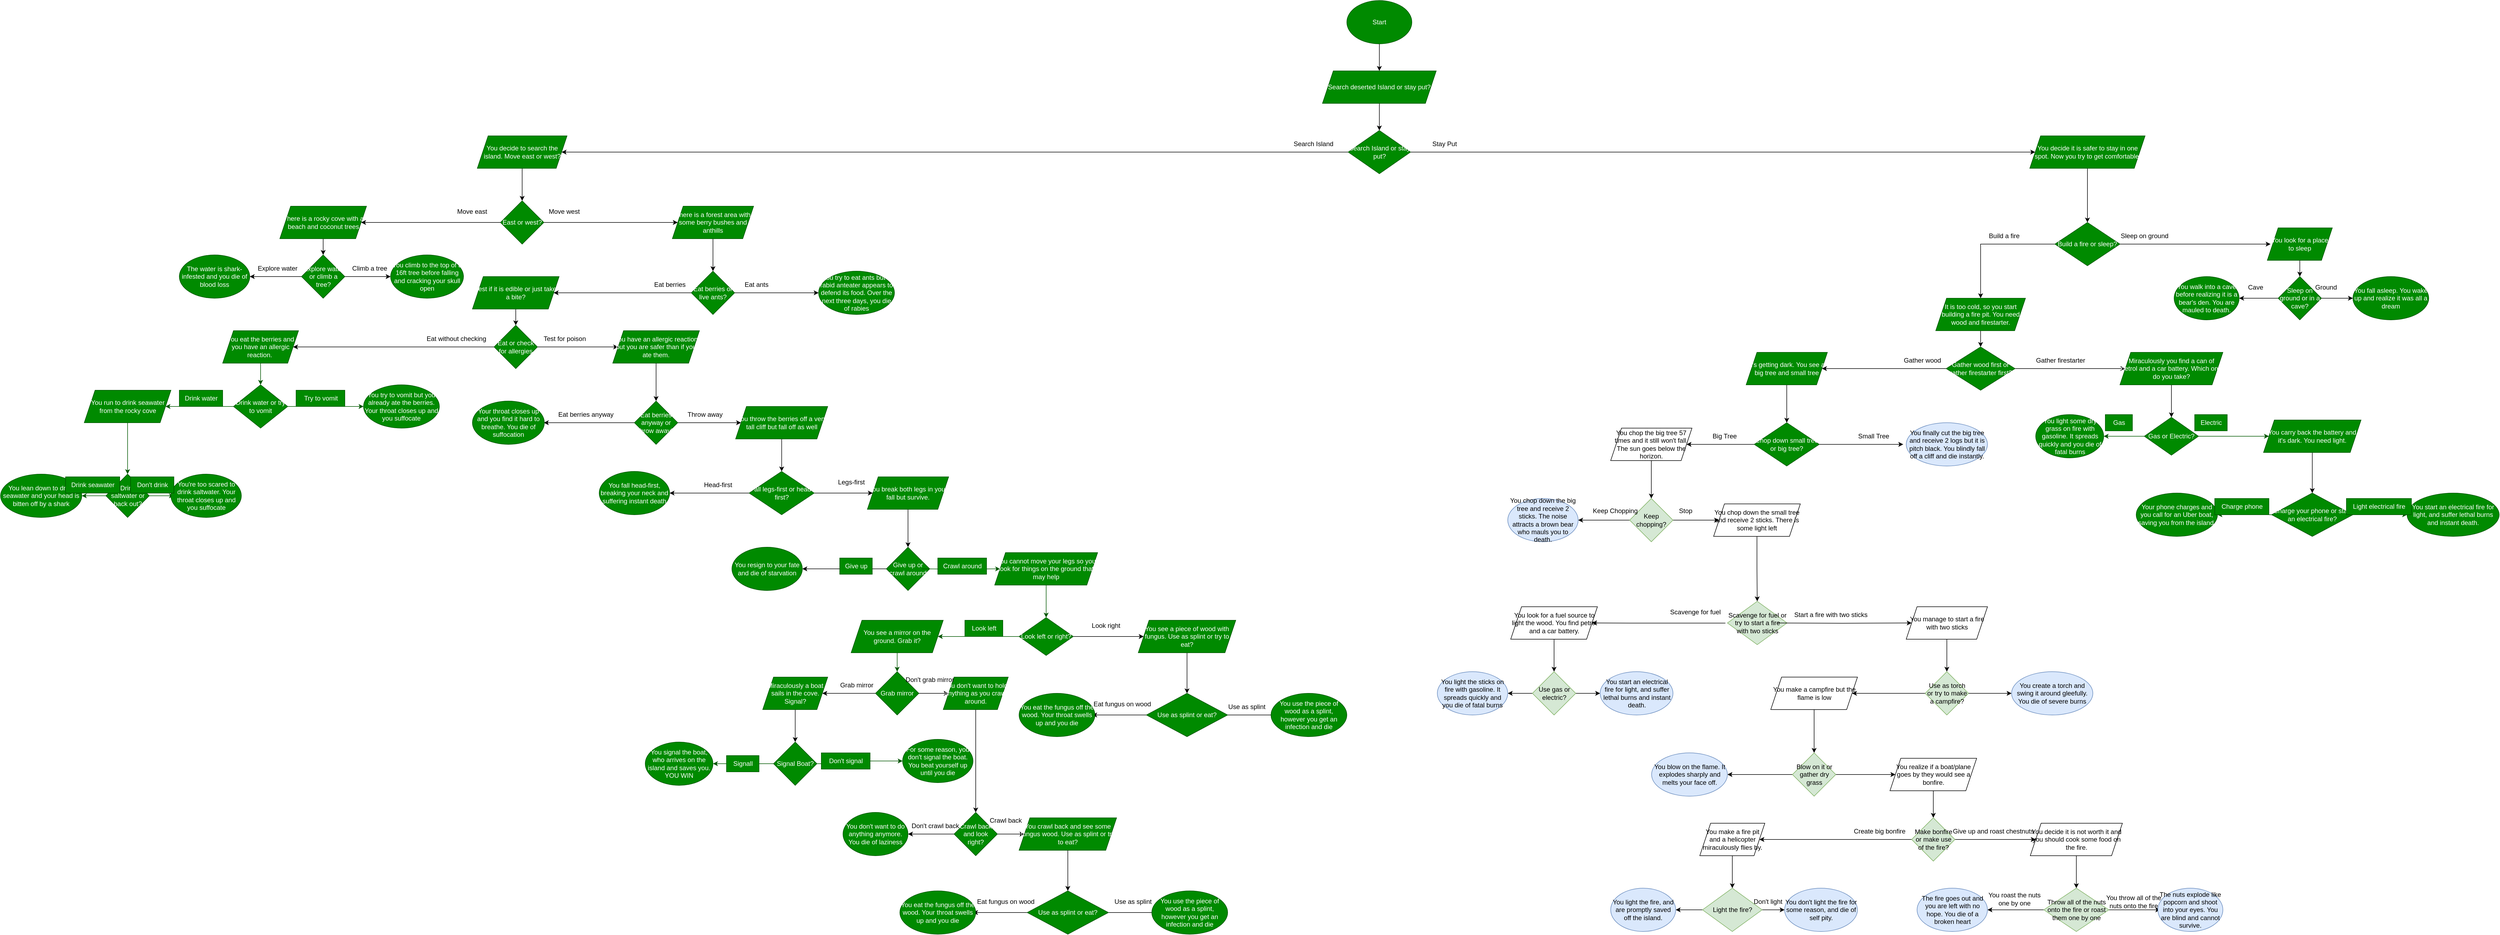 <mxfile version="21.1.9" type="device">
  <diagram id="XBptaHNUp6xFWXjbcIDQ" name="Page-1">
    <mxGraphModel dx="3387" dy="2036" grid="1" gridSize="10" guides="1" tooltips="1" connect="1" arrows="1" fold="1" page="1" pageScale="1" pageWidth="850" pageHeight="1100" math="0" shadow="0">
      <root>
        <mxCell id="0" />
        <mxCell id="1" parent="0" />
        <mxCell id="8jH8_pliTZvW4bIovDeC-4" value="" style="edgeStyle=orthogonalEdgeStyle;rounded=0;orthogonalLoop=1;jettySize=auto;html=1;" parent="1" source="QoruymZTno_trSx14cLo-2" target="QoruymZTno_trSx14cLo-5" edge="1">
          <mxGeometry relative="1" as="geometry" />
        </mxCell>
        <mxCell id="QoruymZTno_trSx14cLo-2" value="Start" style="ellipse;whiteSpace=wrap;html=1;fillColor=#008a00;strokeColor=#005700;fontColor=#ffffff;" parent="1" vertex="1">
          <mxGeometry x="785" y="-1060" width="120" height="80" as="geometry" />
        </mxCell>
        <mxCell id="QoruymZTno_trSx14cLo-19" value="" style="edgeStyle=orthogonalEdgeStyle;rounded=0;orthogonalLoop=1;jettySize=auto;html=1;" parent="1" source="QoruymZTno_trSx14cLo-5" target="QoruymZTno_trSx14cLo-17" edge="1">
          <mxGeometry relative="1" as="geometry" />
        </mxCell>
        <mxCell id="QoruymZTno_trSx14cLo-5" value="Search deserted Island or stay put?" style="shape=parallelogram;perimeter=parallelogramPerimeter;whiteSpace=wrap;html=1;fixedSize=1;fillColor=#008a00;fontColor=#ffffff;strokeColor=#005700;" parent="1" vertex="1">
          <mxGeometry x="740" y="-930" width="210" height="60" as="geometry" />
        </mxCell>
        <mxCell id="8jH8_pliTZvW4bIovDeC-8" value="" style="edgeStyle=orthogonalEdgeStyle;rounded=0;orthogonalLoop=1;jettySize=auto;html=1;" parent="1" source="QoruymZTno_trSx14cLo-6" target="8jH8_pliTZvW4bIovDeC-7" edge="1">
          <mxGeometry relative="1" as="geometry" />
        </mxCell>
        <mxCell id="QoruymZTno_trSx14cLo-6" value="You decide to search the island. Move east or west?" style="shape=parallelogram;perimeter=parallelogramPerimeter;whiteSpace=wrap;html=1;fixedSize=1;fillColor=#008a00;fontColor=#ffffff;strokeColor=#005700;" parent="1" vertex="1">
          <mxGeometry x="-820" y="-810" width="165.62" height="60" as="geometry" />
        </mxCell>
        <mxCell id="8jH8_pliTZvW4bIovDeC-15" value="" style="edgeStyle=orthogonalEdgeStyle;rounded=0;orthogonalLoop=1;jettySize=auto;html=1;" parent="1" source="QoruymZTno_trSx14cLo-9" target="8jH8_pliTZvW4bIovDeC-13" edge="1">
          <mxGeometry relative="1" as="geometry" />
        </mxCell>
        <mxCell id="QoruymZTno_trSx14cLo-9" value="You decide it is safer to stay in one spot. Now you try to get comfortable." style="shape=parallelogram;perimeter=parallelogramPerimeter;whiteSpace=wrap;html=1;fixedSize=1;fillColor=#008a00;fontColor=#ffffff;strokeColor=#005700;" parent="1" vertex="1">
          <mxGeometry x="2045.59" y="-810" width="212.81" height="60" as="geometry" />
        </mxCell>
        <mxCell id="8jH8_pliTZvW4bIovDeC-3" value="" style="edgeStyle=orthogonalEdgeStyle;rounded=0;orthogonalLoop=1;jettySize=auto;html=1;" parent="1" source="QoruymZTno_trSx14cLo-17" target="QoruymZTno_trSx14cLo-6" edge="1">
          <mxGeometry relative="1" as="geometry" />
        </mxCell>
        <mxCell id="8jH8_pliTZvW4bIovDeC-11" value="" style="edgeStyle=orthogonalEdgeStyle;rounded=0;orthogonalLoop=1;jettySize=auto;html=1;" parent="1" source="QoruymZTno_trSx14cLo-17" target="QoruymZTno_trSx14cLo-9" edge="1">
          <mxGeometry relative="1" as="geometry" />
        </mxCell>
        <mxCell id="QoruymZTno_trSx14cLo-17" value="Search Island or stay put?" style="rhombus;whiteSpace=wrap;html=1;fillColor=#008a00;strokeColor=#005700;fontColor=#ffffff;" parent="1" vertex="1">
          <mxGeometry x="787.5" y="-820" width="115" height="80" as="geometry" />
        </mxCell>
        <mxCell id="8jH8_pliTZvW4bIovDeC-5" value="Search Island" style="text;html=1;align=center;verticalAlign=middle;resizable=0;points=[];autosize=1;strokeColor=none;fillColor=none;" parent="1" vertex="1">
          <mxGeometry x="673.24" y="-810" width="100" height="30" as="geometry" />
        </mxCell>
        <mxCell id="eR0dO_5wLCq7IYi2tpXj-3" value="" style="edgeStyle=orthogonalEdgeStyle;rounded=0;orthogonalLoop=1;jettySize=auto;html=1;" parent="1" source="8jH8_pliTZvW4bIovDeC-7" target="eR0dO_5wLCq7IYi2tpXj-2" edge="1">
          <mxGeometry relative="1" as="geometry" />
        </mxCell>
        <mxCell id="eR0dO_5wLCq7IYi2tpXj-5" value="" style="edgeStyle=orthogonalEdgeStyle;rounded=0;orthogonalLoop=1;jettySize=auto;html=1;" parent="1" source="8jH8_pliTZvW4bIovDeC-7" target="eR0dO_5wLCq7IYi2tpXj-4" edge="1">
          <mxGeometry relative="1" as="geometry" />
        </mxCell>
        <mxCell id="8jH8_pliTZvW4bIovDeC-7" value="East or west?" style="rhombus;whiteSpace=wrap;html=1;fillColor=#008a00;strokeColor=#005700;fontColor=#ffffff;" parent="1" vertex="1">
          <mxGeometry x="-777.19" y="-690" width="80" height="80" as="geometry" />
        </mxCell>
        <mxCell id="8jH8_pliTZvW4bIovDeC-12" value="Stay Put" style="text;html=1;align=center;verticalAlign=middle;resizable=0;points=[];autosize=1;strokeColor=none;fillColor=none;" parent="1" vertex="1">
          <mxGeometry x="930" y="-810" width="70" height="30" as="geometry" />
        </mxCell>
        <mxCell id="8jH8_pliTZvW4bIovDeC-16" value="" style="edgeStyle=orthogonalEdgeStyle;rounded=0;orthogonalLoop=1;jettySize=auto;html=1;" parent="1" source="8jH8_pliTZvW4bIovDeC-13" edge="1">
          <mxGeometry relative="1" as="geometry">
            <mxPoint x="2490" y="-610" as="targetPoint" />
          </mxGeometry>
        </mxCell>
        <mxCell id="8jH8_pliTZvW4bIovDeC-25" value="" style="edgeStyle=orthogonalEdgeStyle;rounded=0;orthogonalLoop=1;jettySize=auto;html=1;" parent="1" source="8jH8_pliTZvW4bIovDeC-13" target="8jH8_pliTZvW4bIovDeC-24" edge="1">
          <mxGeometry relative="1" as="geometry" />
        </mxCell>
        <mxCell id="8jH8_pliTZvW4bIovDeC-13" value="Build a fire or sleep?" style="rhombus;whiteSpace=wrap;html=1;fillColor=#008a00;strokeColor=#005700;fontColor=#ffffff;" parent="1" vertex="1">
          <mxGeometry x="2092" y="-650" width="120" height="80" as="geometry" />
        </mxCell>
        <mxCell id="8jH8_pliTZvW4bIovDeC-21" value="Sleep on&amp;nbsp;ground" style="text;html=1;align=center;verticalAlign=middle;resizable=0;points=[];autosize=1;strokeColor=none;fillColor=none;" parent="1" vertex="1">
          <mxGeometry x="2202" y="-640" width="110" height="30" as="geometry" />
        </mxCell>
        <mxCell id="8jH8_pliTZvW4bIovDeC-22" value="Build a fire" style="text;html=1;align=center;verticalAlign=middle;resizable=0;points=[];autosize=1;strokeColor=none;fillColor=none;" parent="1" vertex="1">
          <mxGeometry x="1957.62" y="-640" width="80" height="30" as="geometry" />
        </mxCell>
        <mxCell id="8jH8_pliTZvW4bIovDeC-39" value="" style="edgeStyle=orthogonalEdgeStyle;rounded=0;orthogonalLoop=1;jettySize=auto;html=1;" parent="1" source="8jH8_pliTZvW4bIovDeC-24" target="8jH8_pliTZvW4bIovDeC-38" edge="1">
          <mxGeometry relative="1" as="geometry" />
        </mxCell>
        <mxCell id="8jH8_pliTZvW4bIovDeC-24" value="It is too cold, so you start building a fire pit. You need wood and firestarter." style="shape=parallelogram;perimeter=parallelogramPerimeter;whiteSpace=wrap;html=1;fixedSize=1;fillColor=#008a00;fontColor=#ffffff;strokeColor=#005700;" parent="1" vertex="1">
          <mxGeometry x="1872" y="-510" width="165.62" height="60" as="geometry" />
        </mxCell>
        <mxCell id="8jH8_pliTZvW4bIovDeC-43" value="" style="edgeStyle=orthogonalEdgeStyle;rounded=0;orthogonalLoop=1;jettySize=auto;html=1;exitX=1;exitY=0.5;exitDx=0;exitDy=0;" parent="1" source="8jH8_pliTZvW4bIovDeC-37" target="8jH8_pliTZvW4bIovDeC-41" edge="1">
          <mxGeometry relative="1" as="geometry">
            <Array as="points">
              <mxPoint x="1597" y="-380" />
            </Array>
          </mxGeometry>
        </mxCell>
        <mxCell id="8jH8_pliTZvW4bIovDeC-37" value="It&#39;s getting dark. You see a big tree and small tree" style="shape=parallelogram;perimeter=parallelogramPerimeter;whiteSpace=wrap;html=1;fixedSize=1;fillColor=#008a00;fontColor=#ffffff;strokeColor=#005700;" parent="1" vertex="1">
          <mxGeometry x="1522" y="-410" width="150" height="60" as="geometry" />
        </mxCell>
        <mxCell id="8jH8_pliTZvW4bIovDeC-40" value="" style="edgeStyle=orthogonalEdgeStyle;rounded=0;orthogonalLoop=1;jettySize=auto;html=1;" parent="1" source="8jH8_pliTZvW4bIovDeC-38" target="8jH8_pliTZvW4bIovDeC-37" edge="1">
          <mxGeometry relative="1" as="geometry" />
        </mxCell>
        <mxCell id="8jH8_pliTZvW4bIovDeC-59" value="" style="edgeStyle=orthogonalEdgeStyle;rounded=0;orthogonalLoop=1;jettySize=auto;html=1;" parent="1" source="8jH8_pliTZvW4bIovDeC-38" target="8jH8_pliTZvW4bIovDeC-58" edge="1">
          <mxGeometry relative="1" as="geometry" />
        </mxCell>
        <mxCell id="8jH8_pliTZvW4bIovDeC-38" value="Gather wood first or gather firestarter first?" style="rhombus;whiteSpace=wrap;html=1;fillColor=#008a00;strokeColor=#005700;fontColor=#ffffff;" parent="1" vertex="1">
          <mxGeometry x="1891.31" y="-420" width="127" height="80" as="geometry" />
        </mxCell>
        <mxCell id="8jH8_pliTZvW4bIovDeC-46" value="" style="edgeStyle=orthogonalEdgeStyle;rounded=0;orthogonalLoop=1;jettySize=auto;html=1;" parent="1" source="8jH8_pliTZvW4bIovDeC-41" edge="1">
          <mxGeometry relative="1" as="geometry">
            <mxPoint x="1812" y="-240" as="targetPoint" />
          </mxGeometry>
        </mxCell>
        <mxCell id="8jH8_pliTZvW4bIovDeC-47" value="" style="edgeStyle=orthogonalEdgeStyle;rounded=0;orthogonalLoop=1;jettySize=auto;html=1;" parent="1" source="8jH8_pliTZvW4bIovDeC-41" target="8jH8_pliTZvW4bIovDeC-45" edge="1">
          <mxGeometry relative="1" as="geometry" />
        </mxCell>
        <mxCell id="8jH8_pliTZvW4bIovDeC-41" value="Chop down small tree or big tree?" style="rhombus;whiteSpace=wrap;html=1;fillColor=#008a00;strokeColor=#005700;fontColor=#ffffff;" parent="1" vertex="1">
          <mxGeometry x="1537" y="-280" width="120" height="80" as="geometry" />
        </mxCell>
        <mxCell id="8jH8_pliTZvW4bIovDeC-55" value="" style="edgeStyle=orthogonalEdgeStyle;rounded=0;orthogonalLoop=1;jettySize=auto;html=1;" parent="1" source="8jH8_pliTZvW4bIovDeC-45" target="8jH8_pliTZvW4bIovDeC-51" edge="1">
          <mxGeometry relative="1" as="geometry" />
        </mxCell>
        <mxCell id="8jH8_pliTZvW4bIovDeC-45" value="You chop the big tree 57 times and it still won&#39;t fall. The sun goes below the horizon." style="shape=parallelogram;perimeter=parallelogramPerimeter;whiteSpace=wrap;html=1;fixedSize=1;" parent="1" vertex="1">
          <mxGeometry x="1272" y="-270" width="150" height="60" as="geometry" />
        </mxCell>
        <mxCell id="8jH8_pliTZvW4bIovDeC-48" value="Gather wood" style="text;html=1;align=center;verticalAlign=middle;resizable=0;points=[];autosize=1;strokeColor=none;fillColor=none;" parent="1" vertex="1">
          <mxGeometry x="1802" y="-410" width="90" height="30" as="geometry" />
        </mxCell>
        <mxCell id="8jH8_pliTZvW4bIovDeC-49" value="Big Tree" style="text;html=1;align=center;verticalAlign=middle;resizable=0;points=[];autosize=1;strokeColor=none;fillColor=none;" parent="1" vertex="1">
          <mxGeometry x="1447" y="-270" width="70" height="30" as="geometry" />
        </mxCell>
        <mxCell id="8jH8_pliTZvW4bIovDeC-50" value="Small Tree" style="text;html=1;align=center;verticalAlign=middle;resizable=0;points=[];autosize=1;strokeColor=none;fillColor=none;" parent="1" vertex="1">
          <mxGeometry x="1717" y="-270" width="80" height="30" as="geometry" />
        </mxCell>
        <mxCell id="8jH8_pliTZvW4bIovDeC-56" value="" style="edgeStyle=orthogonalEdgeStyle;rounded=0;orthogonalLoop=1;jettySize=auto;html=1;" parent="1" source="8jH8_pliTZvW4bIovDeC-51" edge="1">
          <mxGeometry relative="1" as="geometry">
            <mxPoint x="1212" y="-100" as="targetPoint" />
          </mxGeometry>
        </mxCell>
        <mxCell id="8jH8_pliTZvW4bIovDeC-57" value="" style="edgeStyle=orthogonalEdgeStyle;rounded=0;orthogonalLoop=1;jettySize=auto;html=1;" parent="1" source="8jH8_pliTZvW4bIovDeC-51" target="8jH8_pliTZvW4bIovDeC-52" edge="1">
          <mxGeometry relative="1" as="geometry" />
        </mxCell>
        <mxCell id="8jH8_pliTZvW4bIovDeC-51" value="Keep chopping?" style="rhombus;whiteSpace=wrap;html=1;fillColor=#d5e8d4;strokeColor=#82b366;" parent="1" vertex="1">
          <mxGeometry x="1307" y="-140" width="80" height="80" as="geometry" />
        </mxCell>
        <mxCell id="8jH8_pliTZvW4bIovDeC-74" value="" style="edgeStyle=orthogonalEdgeStyle;rounded=0;orthogonalLoop=1;jettySize=auto;html=1;" parent="1" source="8jH8_pliTZvW4bIovDeC-52" target="8jH8_pliTZvW4bIovDeC-73" edge="1">
          <mxGeometry relative="1" as="geometry" />
        </mxCell>
        <mxCell id="8jH8_pliTZvW4bIovDeC-52" value="You chop down the small tree and receive 2 sticks. There is some light left" style="shape=parallelogram;perimeter=parallelogramPerimeter;whiteSpace=wrap;html=1;fixedSize=1;" parent="1" vertex="1">
          <mxGeometry x="1462" y="-130" width="160" height="60" as="geometry" />
        </mxCell>
        <mxCell id="8jH8_pliTZvW4bIovDeC-64" value="" style="edgeStyle=orthogonalEdgeStyle;rounded=0;orthogonalLoop=1;jettySize=auto;html=1;" parent="1" source="8jH8_pliTZvW4bIovDeC-58" target="8jH8_pliTZvW4bIovDeC-60" edge="1">
          <mxGeometry relative="1" as="geometry" />
        </mxCell>
        <mxCell id="8jH8_pliTZvW4bIovDeC-58" value="Miraculously you find a can of petrol and a car battery. Which one do you take?" style="shape=parallelogram;perimeter=parallelogramPerimeter;whiteSpace=wrap;html=1;fixedSize=1;fillColor=#008a00;fontColor=#ffffff;strokeColor=#005700;" parent="1" vertex="1">
          <mxGeometry x="2212" y="-410" width="190" height="60" as="geometry" />
        </mxCell>
        <mxCell id="8jH8_pliTZvW4bIovDeC-66" value="" style="edgeStyle=orthogonalEdgeStyle;rounded=0;orthogonalLoop=1;jettySize=auto;html=1;fillColor=#008a00;strokeColor=#005700;" parent="1" source="8jH8_pliTZvW4bIovDeC-60" target="8jH8_pliTZvW4bIovDeC-65" edge="1">
          <mxGeometry relative="1" as="geometry" />
        </mxCell>
        <mxCell id="zpK2-PGiD_Ye-ELu1hZJ-15" value="" style="edgeStyle=orthogonalEdgeStyle;rounded=0;orthogonalLoop=1;jettySize=auto;html=1;fillColor=#008a00;strokeColor=#005700;" parent="1" source="8jH8_pliTZvW4bIovDeC-60" target="zpK2-PGiD_Ye-ELu1hZJ-14" edge="1">
          <mxGeometry relative="1" as="geometry" />
        </mxCell>
        <mxCell id="8jH8_pliTZvW4bIovDeC-60" value="Gas or Electric?" style="rhombus;whiteSpace=wrap;html=1;fillColor=#008a00;strokeColor=#005700;fontColor=#ffffff;" parent="1" vertex="1">
          <mxGeometry x="2257" y="-290" width="100" height="70" as="geometry" />
        </mxCell>
        <mxCell id="8jH8_pliTZvW4bIovDeC-61" value="Gather firestarter" style="text;html=1;align=center;verticalAlign=middle;resizable=0;points=[];autosize=1;strokeColor=none;fillColor=none;" parent="1" vertex="1">
          <mxGeometry x="2047" y="-410" width="110" height="30" as="geometry" />
        </mxCell>
        <mxCell id="8jH8_pliTZvW4bIovDeC-70" value="" style="edgeStyle=orthogonalEdgeStyle;rounded=0;orthogonalLoop=1;jettySize=auto;html=1;" parent="1" source="8jH8_pliTZvW4bIovDeC-65" target="8jH8_pliTZvW4bIovDeC-67" edge="1">
          <mxGeometry relative="1" as="geometry" />
        </mxCell>
        <mxCell id="8jH8_pliTZvW4bIovDeC-65" value="You carry back the battery and it&#39;s dark. You need light." style="shape=parallelogram;perimeter=parallelogramPerimeter;whiteSpace=wrap;html=1;fixedSize=1;fillColor=#008a00;fontColor=#ffffff;strokeColor=#005700;" parent="1" vertex="1">
          <mxGeometry x="2477" y="-285" width="180" height="60" as="geometry" />
        </mxCell>
        <mxCell id="eR0dO_5wLCq7IYi2tpXj-52" value="" style="edgeStyle=orthogonalEdgeStyle;rounded=0;orthogonalLoop=1;jettySize=auto;html=1;fillColor=#008a00;strokeColor=#005700;" parent="1" source="8jH8_pliTZvW4bIovDeC-67" target="eR0dO_5wLCq7IYi2tpXj-51" edge="1">
          <mxGeometry relative="1" as="geometry" />
        </mxCell>
        <mxCell id="eR0dO_5wLCq7IYi2tpXj-53" value="" style="edgeStyle=orthogonalEdgeStyle;rounded=0;orthogonalLoop=1;jettySize=auto;html=1;fillColor=#008a00;strokeColor=#005700;" parent="1" source="8jH8_pliTZvW4bIovDeC-67" target="eR0dO_5wLCq7IYi2tpXj-50" edge="1">
          <mxGeometry relative="1" as="geometry" />
        </mxCell>
        <mxCell id="8jH8_pliTZvW4bIovDeC-67" value="Charge your phone or start an electrical fire?" style="rhombus;whiteSpace=wrap;html=1;fillColor=#008a00;strokeColor=#005700;fontColor=#ffffff;" parent="1" vertex="1">
          <mxGeometry x="2492" y="-150" width="150" height="80" as="geometry" />
        </mxCell>
        <mxCell id="8jH8_pliTZvW4bIovDeC-73" value="Scavenge for fuel or try to start a fire with two sticks" style="rhombus;whiteSpace=wrap;html=1;fillColor=#d5e8d4;strokeColor=#82b366;" parent="1" vertex="1">
          <mxGeometry x="1487.5" y="50" width="110" height="80" as="geometry" />
        </mxCell>
        <mxCell id="zpK2-PGiD_Ye-ELu1hZJ-11" value="" style="edgeStyle=orthogonalEdgeStyle;rounded=0;orthogonalLoop=1;jettySize=auto;html=1;" parent="1" source="eR0dO_5wLCq7IYi2tpXj-2" target="zpK2-PGiD_Ye-ELu1hZJ-8" edge="1">
          <mxGeometry relative="1" as="geometry" />
        </mxCell>
        <mxCell id="eR0dO_5wLCq7IYi2tpXj-2" value="There is a rocky cove with a beach and coconut trees" style="shape=parallelogram;perimeter=parallelogramPerimeter;whiteSpace=wrap;html=1;fixedSize=1;fillColor=#008a00;fontColor=#ffffff;strokeColor=#005700;" parent="1" vertex="1">
          <mxGeometry x="-1184.5" y="-680" width="160" height="60" as="geometry" />
        </mxCell>
        <mxCell id="eR0dO_5wLCq7IYi2tpXj-8" value="" style="edgeStyle=orthogonalEdgeStyle;rounded=0;orthogonalLoop=1;jettySize=auto;html=1;" parent="1" source="eR0dO_5wLCq7IYi2tpXj-4" target="eR0dO_5wLCq7IYi2tpXj-6" edge="1">
          <mxGeometry relative="1" as="geometry" />
        </mxCell>
        <mxCell id="eR0dO_5wLCq7IYi2tpXj-4" value="There is a forest area with some berry bushes and anthills" style="shape=parallelogram;perimeter=parallelogramPerimeter;whiteSpace=wrap;html=1;fixedSize=1;fillColor=#008a00;fontColor=#ffffff;strokeColor=#005700;" parent="1" vertex="1">
          <mxGeometry x="-460" y="-680" width="150" height="60" as="geometry" />
        </mxCell>
        <mxCell id="eR0dO_5wLCq7IYi2tpXj-14" value="" style="edgeStyle=orthogonalEdgeStyle;rounded=0;orthogonalLoop=1;jettySize=auto;html=1;" parent="1" source="eR0dO_5wLCq7IYi2tpXj-6" target="eR0dO_5wLCq7IYi2tpXj-11" edge="1">
          <mxGeometry relative="1" as="geometry" />
        </mxCell>
        <mxCell id="eR0dO_5wLCq7IYi2tpXj-23" value="" style="edgeStyle=orthogonalEdgeStyle;rounded=0;orthogonalLoop=1;jettySize=auto;html=1;" parent="1" source="eR0dO_5wLCq7IYi2tpXj-6" edge="1">
          <mxGeometry relative="1" as="geometry">
            <mxPoint x="-190" y="-520" as="targetPoint" />
          </mxGeometry>
        </mxCell>
        <mxCell id="eR0dO_5wLCq7IYi2tpXj-6" value="Eat berries or live ants?" style="rhombus;whiteSpace=wrap;html=1;fillColor=#008a00;strokeColor=#005700;fontColor=#ffffff;" parent="1" vertex="1">
          <mxGeometry x="-425" y="-560" width="80" height="80" as="geometry" />
        </mxCell>
        <mxCell id="eR0dO_5wLCq7IYi2tpXj-17" value="" style="edgeStyle=orthogonalEdgeStyle;rounded=0;orthogonalLoop=1;jettySize=auto;html=1;" parent="1" source="eR0dO_5wLCq7IYi2tpXj-11" target="eR0dO_5wLCq7IYi2tpXj-15" edge="1">
          <mxGeometry relative="1" as="geometry" />
        </mxCell>
        <mxCell id="eR0dO_5wLCq7IYi2tpXj-11" value="Test if it is edible or just take a bite?" style="shape=parallelogram;perimeter=parallelogramPerimeter;whiteSpace=wrap;html=1;fixedSize=1;fillColor=#008a00;fontColor=#ffffff;strokeColor=#005700;" parent="1" vertex="1">
          <mxGeometry x="-829" y="-550" width="160" height="60" as="geometry" />
        </mxCell>
        <mxCell id="eR0dO_5wLCq7IYi2tpXj-12" value="Move west" style="text;html=1;align=center;verticalAlign=middle;resizable=0;points=[];autosize=1;strokeColor=none;fillColor=none;" parent="1" vertex="1">
          <mxGeometry x="-700" y="-685" width="80" height="30" as="geometry" />
        </mxCell>
        <mxCell id="eR0dO_5wLCq7IYi2tpXj-13" value="Move east" style="text;html=1;align=center;verticalAlign=middle;resizable=0;points=[];autosize=1;strokeColor=none;fillColor=none;" parent="1" vertex="1">
          <mxGeometry x="-870" y="-685" width="80" height="30" as="geometry" />
        </mxCell>
        <mxCell id="eR0dO_5wLCq7IYi2tpXj-20" value="" style="edgeStyle=orthogonalEdgeStyle;rounded=0;orthogonalLoop=1;jettySize=auto;html=1;" parent="1" source="eR0dO_5wLCq7IYi2tpXj-15" target="eR0dO_5wLCq7IYi2tpXj-18" edge="1">
          <mxGeometry relative="1" as="geometry" />
        </mxCell>
        <mxCell id="eR0dO_5wLCq7IYi2tpXj-21" value="" style="edgeStyle=orthogonalEdgeStyle;rounded=0;orthogonalLoop=1;jettySize=auto;html=1;entryX=1;entryY=0.5;entryDx=0;entryDy=0;" parent="1" source="eR0dO_5wLCq7IYi2tpXj-15" target="7n9XsmgkcL3LPUVpxS1G-23" edge="1">
          <mxGeometry relative="1" as="geometry">
            <mxPoint x="-909.0" y="-420" as="targetPoint" />
          </mxGeometry>
        </mxCell>
        <mxCell id="eR0dO_5wLCq7IYi2tpXj-15" value="Eat or check for allergies" style="rhombus;whiteSpace=wrap;html=1;fillColor=#008a00;strokeColor=#005700;fontColor=#ffffff;" parent="1" vertex="1">
          <mxGeometry x="-789" y="-460" width="80" height="80" as="geometry" />
        </mxCell>
        <mxCell id="7n9XsmgkcL3LPUVpxS1G-103" value="" style="edgeStyle=orthogonalEdgeStyle;rounded=0;orthogonalLoop=1;jettySize=auto;html=1;" parent="1" source="eR0dO_5wLCq7IYi2tpXj-18" target="eR0dO_5wLCq7IYi2tpXj-45" edge="1">
          <mxGeometry relative="1" as="geometry" />
        </mxCell>
        <mxCell id="eR0dO_5wLCq7IYi2tpXj-18" value="You have an allergic reaction but you are safer than if you ate them." style="shape=parallelogram;perimeter=parallelogramPerimeter;whiteSpace=wrap;html=1;fixedSize=1;fillColor=#008a00;fontColor=#ffffff;strokeColor=#005700;" parent="1" vertex="1">
          <mxGeometry x="-570" y="-450" width="160" height="60" as="geometry" />
        </mxCell>
        <mxCell id="eR0dO_5wLCq7IYi2tpXj-26" value="Eat ants" style="text;html=1;align=center;verticalAlign=middle;resizable=0;points=[];autosize=1;strokeColor=none;fillColor=none;" parent="1" vertex="1">
          <mxGeometry x="-340" y="-550" width="70" height="30" as="geometry" />
        </mxCell>
        <mxCell id="eR0dO_5wLCq7IYi2tpXj-27" value="Eat berries" style="text;html=1;align=center;verticalAlign=middle;resizable=0;points=[];autosize=1;strokeColor=none;fillColor=none;" parent="1" vertex="1">
          <mxGeometry x="-505" y="-550" width="80" height="30" as="geometry" />
        </mxCell>
        <mxCell id="eR0dO_5wLCq7IYi2tpXj-28" value="Test for poison" style="text;html=1;align=center;verticalAlign=middle;resizable=0;points=[];autosize=1;strokeColor=none;fillColor=none;" parent="1" vertex="1">
          <mxGeometry x="-709" y="-450" width="100" height="30" as="geometry" />
        </mxCell>
        <mxCell id="eR0dO_5wLCq7IYi2tpXj-29" value="Eat without checking" style="text;html=1;align=center;verticalAlign=middle;resizable=0;points=[];autosize=1;strokeColor=none;fillColor=none;" parent="1" vertex="1">
          <mxGeometry x="-929" y="-450" width="140" height="30" as="geometry" />
        </mxCell>
        <mxCell id="eR0dO_5wLCq7IYi2tpXj-49" value="" style="edgeStyle=orthogonalEdgeStyle;rounded=0;orthogonalLoop=1;jettySize=auto;html=1;" parent="1" source="eR0dO_5wLCq7IYi2tpXj-45" edge="1">
          <mxGeometry relative="1" as="geometry">
            <mxPoint x="-697.19" y="-280" as="targetPoint" />
          </mxGeometry>
        </mxCell>
        <mxCell id="eR0dO_5wLCq7IYi2tpXj-54" value="" style="edgeStyle=orthogonalEdgeStyle;rounded=0;orthogonalLoop=1;jettySize=auto;html=1;" parent="1" source="eR0dO_5wLCq7IYi2tpXj-45" target="eR0dO_5wLCq7IYi2tpXj-47" edge="1">
          <mxGeometry relative="1" as="geometry" />
        </mxCell>
        <mxCell id="eR0dO_5wLCq7IYi2tpXj-45" value="Eat berries anyway or throw away?" style="rhombus;whiteSpace=wrap;html=1;fillColor=#008a00;strokeColor=#005700;fontColor=#ffffff;" parent="1" vertex="1">
          <mxGeometry x="-530" y="-320" width="80" height="80" as="geometry" />
        </mxCell>
        <mxCell id="7n9XsmgkcL3LPUVpxS1G-104" value="" style="edgeStyle=orthogonalEdgeStyle;rounded=0;orthogonalLoop=1;jettySize=auto;html=1;" parent="1" source="eR0dO_5wLCq7IYi2tpXj-47" target="eR0dO_5wLCq7IYi2tpXj-60" edge="1">
          <mxGeometry relative="1" as="geometry" />
        </mxCell>
        <mxCell id="eR0dO_5wLCq7IYi2tpXj-47" value="You throw the berries off a very tall cliff but fall off as well" style="shape=parallelogram;perimeter=parallelogramPerimeter;whiteSpace=wrap;html=1;fixedSize=1;fillColor=#008a00;fontColor=#ffffff;strokeColor=#005700;" parent="1" vertex="1">
          <mxGeometry x="-343.19" y="-310" width="170" height="60" as="geometry" />
        </mxCell>
        <mxCell id="eR0dO_5wLCq7IYi2tpXj-50" value="You start an electrical fire for light, and suffer lethal burns and instant death." style="ellipse;whiteSpace=wrap;html=1;fillColor=#008a00;strokeColor=#005700;fontColor=#ffffff;" parent="1" vertex="1">
          <mxGeometry x="2742" y="-150" width="170" height="80" as="geometry" />
        </mxCell>
        <mxCell id="eR0dO_5wLCq7IYi2tpXj-51" value="Your phone charges and you call for an Uber boat, saving you from the island." style="ellipse;whiteSpace=wrap;html=1;fillColor=#008a00;strokeColor=#005700;fontColor=#ffffff;" parent="1" vertex="1">
          <mxGeometry x="2242" y="-150" width="150" height="80" as="geometry" />
        </mxCell>
        <mxCell id="eR0dO_5wLCq7IYi2tpXj-76" value="" style="edgeStyle=orthogonalEdgeStyle;rounded=0;orthogonalLoop=1;jettySize=auto;html=1;" parent="1" source="eR0dO_5wLCq7IYi2tpXj-60" target="eR0dO_5wLCq7IYi2tpXj-75" edge="1">
          <mxGeometry relative="1" as="geometry" />
        </mxCell>
        <mxCell id="7n9XsmgkcL3LPUVpxS1G-106" value="" style="edgeStyle=orthogonalEdgeStyle;rounded=0;orthogonalLoop=1;jettySize=auto;html=1;" parent="1" source="eR0dO_5wLCq7IYi2tpXj-60" target="eR0dO_5wLCq7IYi2tpXj-66" edge="1">
          <mxGeometry relative="1" as="geometry" />
        </mxCell>
        <mxCell id="eR0dO_5wLCq7IYi2tpXj-60" value="Fall legs-first or head-first?" style="rhombus;whiteSpace=wrap;html=1;fillColor=#008a00;strokeColor=#005700;fontColor=#ffffff;" parent="1" vertex="1">
          <mxGeometry x="-318.19" y="-190" width="120" height="80" as="geometry" />
        </mxCell>
        <mxCell id="7n9XsmgkcL3LPUVpxS1G-108" value="" style="edgeStyle=orthogonalEdgeStyle;rounded=0;orthogonalLoop=1;jettySize=auto;html=1;" parent="1" source="eR0dO_5wLCq7IYi2tpXj-66" target="7n9XsmgkcL3LPUVpxS1G-1" edge="1">
          <mxGeometry relative="1" as="geometry" />
        </mxCell>
        <mxCell id="eR0dO_5wLCq7IYi2tpXj-66" value="You break both legs in your fall but survive." style="shape=parallelogram;perimeter=parallelogramPerimeter;whiteSpace=wrap;html=1;fixedSize=1;fillColor=#008a00;fontColor=#ffffff;strokeColor=#005700;" parent="1" vertex="1">
          <mxGeometry x="-100" y="-180" width="150" height="60" as="geometry" />
        </mxCell>
        <mxCell id="eR0dO_5wLCq7IYi2tpXj-68" value="Throw away" style="text;html=1;align=center;verticalAlign=middle;resizable=0;points=[];autosize=1;strokeColor=none;fillColor=none;" parent="1" vertex="1">
          <mxGeometry x="-445.0" y="-310" width="90" height="30" as="geometry" />
        </mxCell>
        <mxCell id="eR0dO_5wLCq7IYi2tpXj-73" value="Head-first" style="text;html=1;align=center;verticalAlign=middle;resizable=0;points=[];autosize=1;strokeColor=none;fillColor=none;" parent="1" vertex="1">
          <mxGeometry x="-416" y="-180" width="80" height="30" as="geometry" />
        </mxCell>
        <mxCell id="eR0dO_5wLCq7IYi2tpXj-75" value="You fall head-first, breaking your neck and suffering instant death" style="ellipse;whiteSpace=wrap;html=1;fillColor=#008a00;strokeColor=#005700;fontColor=#ffffff;" parent="1" vertex="1">
          <mxGeometry x="-595" y="-190" width="130" height="80" as="geometry" />
        </mxCell>
        <mxCell id="7n9XsmgkcL3LPUVpxS1G-110" value="" style="edgeStyle=orthogonalEdgeStyle;rounded=0;orthogonalLoop=1;jettySize=auto;html=1;" parent="1" source="7n9XsmgkcL3LPUVpxS1G-1" edge="1">
          <mxGeometry relative="1" as="geometry">
            <mxPoint x="-220" y="-10" as="targetPoint" />
          </mxGeometry>
        </mxCell>
        <mxCell id="7n9XsmgkcL3LPUVpxS1G-1" value="Give up or crawl around" style="rhombus;whiteSpace=wrap;html=1;fillColor=#008a00;strokeColor=#005700;fontColor=#ffffff;" parent="1" vertex="1">
          <mxGeometry x="-65" y="-50" width="80" height="80" as="geometry" />
        </mxCell>
        <mxCell id="7n9XsmgkcL3LPUVpxS1G-18" value="" style="edgeStyle=orthogonalEdgeStyle;rounded=0;orthogonalLoop=1;jettySize=auto;html=1;fillColor=#008a00;strokeColor=#005700;" parent="1" target="7n9XsmgkcL3LPUVpxS1G-36" edge="1">
          <mxGeometry relative="1" as="geometry">
            <mxPoint x="-5.116e-13" y="-10" as="sourcePoint" />
          </mxGeometry>
        </mxCell>
        <mxCell id="KOsrSoKm476WnTX5IUVm-13" value="" style="edgeStyle=orthogonalEdgeStyle;rounded=0;orthogonalLoop=1;jettySize=auto;html=1;fillColor=#008a00;strokeColor=#005700;" parent="1" source="7n9XsmgkcL3LPUVpxS1G-22" edge="1">
          <mxGeometry relative="1" as="geometry">
            <mxPoint x="-1030" y="-310" as="targetPoint" />
          </mxGeometry>
        </mxCell>
        <mxCell id="KOsrSoKm476WnTX5IUVm-14" value="" style="edgeStyle=orthogonalEdgeStyle;rounded=0;orthogonalLoop=1;jettySize=auto;html=1;fillColor=#008a00;strokeColor=#005700;" parent="1" source="7n9XsmgkcL3LPUVpxS1G-22" target="7n9XsmgkcL3LPUVpxS1G-33" edge="1">
          <mxGeometry relative="1" as="geometry" />
        </mxCell>
        <mxCell id="7n9XsmgkcL3LPUVpxS1G-22" value="Drink water or try to vomit" style="rhombus;whiteSpace=wrap;html=1;fillColor=#008a00;strokeColor=#005700;fontColor=#ffffff;" parent="1" vertex="1">
          <mxGeometry x="-1270" y="-350" width="100" height="80" as="geometry" />
        </mxCell>
        <mxCell id="KOsrSoKm476WnTX5IUVm-12" value="" style="edgeStyle=orthogonalEdgeStyle;rounded=0;orthogonalLoop=1;jettySize=auto;html=1;fillColor=#008a00;strokeColor=#005700;" parent="1" source="7n9XsmgkcL3LPUVpxS1G-23" target="7n9XsmgkcL3LPUVpxS1G-22" edge="1">
          <mxGeometry relative="1" as="geometry" />
        </mxCell>
        <mxCell id="7n9XsmgkcL3LPUVpxS1G-23" value="You eat the berries and you have an allergic reaction.&amp;nbsp;" style="shape=parallelogram;perimeter=parallelogramPerimeter;whiteSpace=wrap;html=1;fixedSize=1;fillColor=#008a00;fontColor=#ffffff;strokeColor=#005700;" parent="1" vertex="1">
          <mxGeometry x="-1290" y="-450" width="140" height="60" as="geometry" />
        </mxCell>
        <mxCell id="7n9XsmgkcL3LPUVpxS1G-26" value="Give up" style="text;html=1;align=center;verticalAlign=middle;resizable=0;points=[];autosize=1;strokeColor=#005700;fillColor=#008a00;fontColor=#ffffff;" parent="1" vertex="1">
          <mxGeometry x="-151" y="-30" width="60" height="30" as="geometry" />
        </mxCell>
        <mxCell id="zpK2-PGiD_Ye-ELu1hZJ-52" value="" style="edgeStyle=orthogonalEdgeStyle;rounded=0;orthogonalLoop=1;jettySize=auto;html=1;fillColor=#008a00;strokeColor=#005700;" parent="1" source="7n9XsmgkcL3LPUVpxS1G-31" edge="1">
          <mxGeometry relative="1" as="geometry">
            <mxPoint x="-1380" y="-145" as="targetPoint" />
          </mxGeometry>
        </mxCell>
        <mxCell id="zpK2-PGiD_Ye-ELu1hZJ-54" value="" style="edgeStyle=orthogonalEdgeStyle;rounded=0;orthogonalLoop=1;jettySize=auto;html=1;fillColor=#008a00;strokeColor=#005700;" parent="1" source="7n9XsmgkcL3LPUVpxS1G-31" edge="1">
          <mxGeometry relative="1" as="geometry">
            <mxPoint x="-1550.016" y="-144.952" as="targetPoint" />
          </mxGeometry>
        </mxCell>
        <mxCell id="7n9XsmgkcL3LPUVpxS1G-31" value="Drink saltwater or back out?" style="rhombus;whiteSpace=wrap;html=1;fillColor=#008a00;strokeColor=#005700;fontColor=#ffffff;" parent="1" vertex="1">
          <mxGeometry x="-1505.5" y="-185" width="80" height="80" as="geometry" />
        </mxCell>
        <mxCell id="zpK2-PGiD_Ye-ELu1hZJ-58" value="" style="edgeStyle=orthogonalEdgeStyle;rounded=0;orthogonalLoop=1;jettySize=auto;html=1;fillColor=#008a00;strokeColor=#005700;" parent="1" source="7n9XsmgkcL3LPUVpxS1G-33" target="7n9XsmgkcL3LPUVpxS1G-31" edge="1">
          <mxGeometry relative="1" as="geometry" />
        </mxCell>
        <mxCell id="7n9XsmgkcL3LPUVpxS1G-33" value="You run to drink seawater from the rocky cove" style="shape=parallelogram;perimeter=parallelogramPerimeter;whiteSpace=wrap;html=1;fixedSize=1;fillColor=#008a00;fontColor=#ffffff;strokeColor=#005700;" parent="1" vertex="1">
          <mxGeometry x="-1545.5" y="-340" width="160" height="60" as="geometry" />
        </mxCell>
        <mxCell id="7n9XsmgkcL3LPUVpxS1G-35" value="" style="edgeStyle=orthogonalEdgeStyle;rounded=0;orthogonalLoop=1;jettySize=auto;html=1;fillColor=#008a00;strokeColor=#005700;" parent="1" source="7n9XsmgkcL3LPUVpxS1G-36" target="7n9XsmgkcL3LPUVpxS1G-38" edge="1">
          <mxGeometry relative="1" as="geometry" />
        </mxCell>
        <mxCell id="7n9XsmgkcL3LPUVpxS1G-36" value="You cannot move your legs so you look for things on the ground that may help" style="shape=parallelogram;perimeter=parallelogramPerimeter;whiteSpace=wrap;html=1;fixedSize=1;fillColor=#008a00;fontColor=#ffffff;strokeColor=#005700;" parent="1" vertex="1">
          <mxGeometry x="135" y="-40" width="190" height="60" as="geometry" />
        </mxCell>
        <mxCell id="7n9XsmgkcL3LPUVpxS1G-37" value="" style="edgeStyle=orthogonalEdgeStyle;rounded=0;orthogonalLoop=1;jettySize=auto;html=1;" parent="1" source="7n9XsmgkcL3LPUVpxS1G-38" target="7n9XsmgkcL3LPUVpxS1G-41" edge="1">
          <mxGeometry relative="1" as="geometry" />
        </mxCell>
        <mxCell id="zpK2-PGiD_Ye-ELu1hZJ-20" value="" style="edgeStyle=orthogonalEdgeStyle;rounded=0;orthogonalLoop=1;jettySize=auto;html=1;fillColor=#008a00;strokeColor=#005700;" parent="1" source="7n9XsmgkcL3LPUVpxS1G-38" target="zpK2-PGiD_Ye-ELu1hZJ-19" edge="1">
          <mxGeometry relative="1" as="geometry" />
        </mxCell>
        <mxCell id="7n9XsmgkcL3LPUVpxS1G-38" value="Look left or right?" style="rhombus;whiteSpace=wrap;html=1;fillColor=#008a00;strokeColor=#005700;fontColor=#ffffff;" parent="1" vertex="1">
          <mxGeometry x="180" y="80" width="100" height="70" as="geometry" />
        </mxCell>
        <mxCell id="7n9XsmgkcL3LPUVpxS1G-39" value="Crawl around" style="text;html=1;align=center;verticalAlign=middle;resizable=0;points=[];autosize=1;strokeColor=#005700;fillColor=#008a00;fontColor=#ffffff;" parent="1" vertex="1">
          <mxGeometry x="30" y="-30" width="90" height="30" as="geometry" />
        </mxCell>
        <mxCell id="7n9XsmgkcL3LPUVpxS1G-40" value="" style="edgeStyle=orthogonalEdgeStyle;rounded=0;orthogonalLoop=1;jettySize=auto;html=1;" parent="1" source="7n9XsmgkcL3LPUVpxS1G-41" target="7n9XsmgkcL3LPUVpxS1G-44" edge="1">
          <mxGeometry relative="1" as="geometry" />
        </mxCell>
        <mxCell id="7n9XsmgkcL3LPUVpxS1G-41" value="You see a piece of wood with fungus. Use as splint or try to eat?" style="shape=parallelogram;perimeter=parallelogramPerimeter;whiteSpace=wrap;html=1;fixedSize=1;fillColor=#008a00;fontColor=#ffffff;strokeColor=#005700;" parent="1" vertex="1">
          <mxGeometry x="400" y="85" width="180" height="60" as="geometry" />
        </mxCell>
        <mxCell id="7n9XsmgkcL3LPUVpxS1G-42" value="" style="edgeStyle=orthogonalEdgeStyle;rounded=0;orthogonalLoop=1;jettySize=auto;html=1;" parent="1" source="7n9XsmgkcL3LPUVpxS1G-44" edge="1">
          <mxGeometry relative="1" as="geometry">
            <mxPoint x="315" y="260" as="targetPoint" />
          </mxGeometry>
        </mxCell>
        <mxCell id="7n9XsmgkcL3LPUVpxS1G-43" value="" style="edgeStyle=orthogonalEdgeStyle;rounded=0;orthogonalLoop=1;jettySize=auto;html=1;" parent="1" source="7n9XsmgkcL3LPUVpxS1G-44" edge="1">
          <mxGeometry relative="1" as="geometry">
            <mxPoint x="665" y="260" as="targetPoint" />
          </mxGeometry>
        </mxCell>
        <mxCell id="7n9XsmgkcL3LPUVpxS1G-44" value="Use as splint or eat?" style="rhombus;whiteSpace=wrap;html=1;fillColor=#008a00;strokeColor=#005700;fontColor=#ffffff;" parent="1" vertex="1">
          <mxGeometry x="415" y="220" width="150" height="80" as="geometry" />
        </mxCell>
        <mxCell id="7n9XsmgkcL3LPUVpxS1G-49" value="" style="edgeStyle=orthogonalEdgeStyle;rounded=0;orthogonalLoop=1;jettySize=auto;html=1;exitX=0.969;exitY=1.176;exitDx=0;exitDy=0;exitPerimeter=0;" parent="1" source="7n9XsmgkcL3LPUVpxS1G-63" target="7n9XsmgkcL3LPUVpxS1G-53" edge="1">
          <mxGeometry relative="1" as="geometry">
            <mxPoint x="1500.31" y="90.0" as="sourcePoint" />
          </mxGeometry>
        </mxCell>
        <mxCell id="7n9XsmgkcL3LPUVpxS1G-50" value="" style="edgeStyle=orthogonalEdgeStyle;rounded=0;orthogonalLoop=1;jettySize=auto;html=1;" parent="1" target="7n9XsmgkcL3LPUVpxS1G-55" edge="1">
          <mxGeometry relative="1" as="geometry">
            <mxPoint x="1580.31" y="90.0" as="sourcePoint" />
          </mxGeometry>
        </mxCell>
        <mxCell id="7n9XsmgkcL3LPUVpxS1G-52" value="" style="edgeStyle=orthogonalEdgeStyle;rounded=0;orthogonalLoop=1;jettySize=auto;html=1;" parent="1" source="7n9XsmgkcL3LPUVpxS1G-53" target="7n9XsmgkcL3LPUVpxS1G-59" edge="1">
          <mxGeometry relative="1" as="geometry" />
        </mxCell>
        <mxCell id="7n9XsmgkcL3LPUVpxS1G-53" value="You look for a fuel source to light the wood. You find petrol and a car battery." style="shape=parallelogram;perimeter=parallelogramPerimeter;whiteSpace=wrap;html=1;fixedSize=1;" parent="1" vertex="1">
          <mxGeometry x="1087.5" y="60" width="160" height="60" as="geometry" />
        </mxCell>
        <mxCell id="7n9XsmgkcL3LPUVpxS1G-54" value="" style="edgeStyle=orthogonalEdgeStyle;rounded=0;orthogonalLoop=1;jettySize=auto;html=1;" parent="1" source="7n9XsmgkcL3LPUVpxS1G-55" target="7n9XsmgkcL3LPUVpxS1G-58" edge="1">
          <mxGeometry relative="1" as="geometry" />
        </mxCell>
        <mxCell id="7n9XsmgkcL3LPUVpxS1G-55" value="You manage to start a fire with two sticks" style="shape=parallelogram;perimeter=parallelogramPerimeter;whiteSpace=wrap;html=1;fixedSize=1;" parent="1" vertex="1">
          <mxGeometry x="1817.5" y="60" width="150" height="60" as="geometry" />
        </mxCell>
        <mxCell id="7n9XsmgkcL3LPUVpxS1G-56" value="" style="edgeStyle=orthogonalEdgeStyle;rounded=0;orthogonalLoop=1;jettySize=auto;html=1;" parent="1" source="7n9XsmgkcL3LPUVpxS1G-58" target="7n9XsmgkcL3LPUVpxS1G-61" edge="1">
          <mxGeometry relative="1" as="geometry" />
        </mxCell>
        <mxCell id="KOsrSoKm476WnTX5IUVm-16" value="" style="edgeStyle=orthogonalEdgeStyle;rounded=0;orthogonalLoop=1;jettySize=auto;html=1;" parent="1" source="7n9XsmgkcL3LPUVpxS1G-58" target="KOsrSoKm476WnTX5IUVm-15" edge="1">
          <mxGeometry relative="1" as="geometry" />
        </mxCell>
        <mxCell id="7n9XsmgkcL3LPUVpxS1G-58" value="Use as torch or try to make a campfire?" style="rhombus;whiteSpace=wrap;html=1;fillColor=#d5e8d4;strokeColor=#82b366;" parent="1" vertex="1">
          <mxGeometry x="1852.5" y="180" width="80" height="80" as="geometry" />
        </mxCell>
        <mxCell id="zpK2-PGiD_Ye-ELu1hZJ-2" value="" style="edgeStyle=orthogonalEdgeStyle;rounded=0;orthogonalLoop=1;jettySize=auto;html=1;" parent="1" source="7n9XsmgkcL3LPUVpxS1G-59" target="zpK2-PGiD_Ye-ELu1hZJ-1" edge="1">
          <mxGeometry relative="1" as="geometry" />
        </mxCell>
        <mxCell id="zpK2-PGiD_Ye-ELu1hZJ-4" value="" style="edgeStyle=orthogonalEdgeStyle;rounded=0;orthogonalLoop=1;jettySize=auto;html=1;" parent="1" source="7n9XsmgkcL3LPUVpxS1G-59" target="zpK2-PGiD_Ye-ELu1hZJ-3" edge="1">
          <mxGeometry relative="1" as="geometry" />
        </mxCell>
        <mxCell id="7n9XsmgkcL3LPUVpxS1G-59" value="Use gas or electric?" style="rhombus;whiteSpace=wrap;html=1;fillColor=#d5e8d4;strokeColor=#82b366;" parent="1" vertex="1">
          <mxGeometry x="1127.5" y="180" width="80" height="80" as="geometry" />
        </mxCell>
        <mxCell id="7n9XsmgkcL3LPUVpxS1G-60" value="" style="edgeStyle=orthogonalEdgeStyle;rounded=0;orthogonalLoop=1;jettySize=auto;html=1;" parent="1" source="7n9XsmgkcL3LPUVpxS1G-61" target="7n9XsmgkcL3LPUVpxS1G-66" edge="1">
          <mxGeometry relative="1" as="geometry" />
        </mxCell>
        <mxCell id="7n9XsmgkcL3LPUVpxS1G-61" value="You make a campfire but the flame is low" style="shape=parallelogram;perimeter=parallelogramPerimeter;whiteSpace=wrap;html=1;fixedSize=1;" parent="1" vertex="1">
          <mxGeometry x="1567.5" y="190" width="160" height="60" as="geometry" />
        </mxCell>
        <mxCell id="7n9XsmgkcL3LPUVpxS1G-62" value="Start a fire with two sticks" style="text;html=1;align=center;verticalAlign=middle;resizable=0;points=[];autosize=1;strokeColor=none;fillColor=none;" parent="1" vertex="1">
          <mxGeometry x="1597.5" y="60" width="160" height="30" as="geometry" />
        </mxCell>
        <mxCell id="7n9XsmgkcL3LPUVpxS1G-63" value="Scavenge for fuel" style="text;html=1;align=center;verticalAlign=middle;resizable=0;points=[];autosize=1;strokeColor=none;fillColor=none;" parent="1" vertex="1">
          <mxGeometry x="1367.5" y="55" width="120" height="30" as="geometry" />
        </mxCell>
        <mxCell id="7n9XsmgkcL3LPUVpxS1G-64" value="" style="edgeStyle=orthogonalEdgeStyle;rounded=0;orthogonalLoop=1;jettySize=auto;html=1;" parent="1" source="7n9XsmgkcL3LPUVpxS1G-66" target="7n9XsmgkcL3LPUVpxS1G-68" edge="1">
          <mxGeometry relative="1" as="geometry" />
        </mxCell>
        <mxCell id="7n9XsmgkcL3LPUVpxS1G-65" value="" style="edgeStyle=orthogonalEdgeStyle;rounded=0;orthogonalLoop=1;jettySize=auto;html=1;" parent="1" source="7n9XsmgkcL3LPUVpxS1G-66" edge="1">
          <mxGeometry relative="1" as="geometry">
            <mxPoint x="1487.5" y="370" as="targetPoint" />
          </mxGeometry>
        </mxCell>
        <mxCell id="7n9XsmgkcL3LPUVpxS1G-66" value="Blow on it or gather dry grass" style="rhombus;whiteSpace=wrap;html=1;fillColor=#d5e8d4;strokeColor=#82b366;" parent="1" vertex="1">
          <mxGeometry x="1607.5" y="330" width="80" height="80" as="geometry" />
        </mxCell>
        <mxCell id="7n9XsmgkcL3LPUVpxS1G-67" value="" style="edgeStyle=orthogonalEdgeStyle;rounded=0;orthogonalLoop=1;jettySize=auto;html=1;" parent="1" source="7n9XsmgkcL3LPUVpxS1G-68" target="7n9XsmgkcL3LPUVpxS1G-80" edge="1">
          <mxGeometry relative="1" as="geometry" />
        </mxCell>
        <mxCell id="7n9XsmgkcL3LPUVpxS1G-68" value="You realize if a boat/plane goes by they would see a bonfire." style="shape=parallelogram;perimeter=parallelogramPerimeter;whiteSpace=wrap;html=1;fixedSize=1;" parent="1" vertex="1">
          <mxGeometry x="1787.5" y="340" width="160" height="60" as="geometry" />
        </mxCell>
        <mxCell id="7n9XsmgkcL3LPUVpxS1G-78" value="" style="edgeStyle=orthogonalEdgeStyle;rounded=0;orthogonalLoop=1;jettySize=auto;html=1;" parent="1" source="7n9XsmgkcL3LPUVpxS1G-80" target="7n9XsmgkcL3LPUVpxS1G-84" edge="1">
          <mxGeometry relative="1" as="geometry" />
        </mxCell>
        <mxCell id="7n9XsmgkcL3LPUVpxS1G-79" value="" style="edgeStyle=orthogonalEdgeStyle;rounded=0;orthogonalLoop=1;jettySize=auto;html=1;" parent="1" source="7n9XsmgkcL3LPUVpxS1G-80" target="7n9XsmgkcL3LPUVpxS1G-82" edge="1">
          <mxGeometry relative="1" as="geometry" />
        </mxCell>
        <mxCell id="7n9XsmgkcL3LPUVpxS1G-80" value="Make bonfire or make use of the fire?" style="rhombus;whiteSpace=wrap;html=1;fillColor=#d5e8d4;strokeColor=#82b366;" parent="1" vertex="1">
          <mxGeometry x="1827.5" y="450" width="80" height="80" as="geometry" />
        </mxCell>
        <mxCell id="7n9XsmgkcL3LPUVpxS1G-81" value="" style="edgeStyle=orthogonalEdgeStyle;rounded=0;orthogonalLoop=1;jettySize=auto;html=1;" parent="1" source="7n9XsmgkcL3LPUVpxS1G-82" target="7n9XsmgkcL3LPUVpxS1G-87" edge="1">
          <mxGeometry relative="1" as="geometry" />
        </mxCell>
        <mxCell id="7n9XsmgkcL3LPUVpxS1G-82" value="You decide it is not worth it and you should cook some food on the fire." style="shape=parallelogram;perimeter=parallelogramPerimeter;whiteSpace=wrap;html=1;fixedSize=1;" parent="1" vertex="1">
          <mxGeometry x="2046.5" y="460" width="170" height="60" as="geometry" />
        </mxCell>
        <mxCell id="7n9XsmgkcL3LPUVpxS1G-83" value="" style="edgeStyle=orthogonalEdgeStyle;rounded=0;orthogonalLoop=1;jettySize=auto;html=1;" parent="1" source="7n9XsmgkcL3LPUVpxS1G-84" target="7n9XsmgkcL3LPUVpxS1G-88" edge="1">
          <mxGeometry relative="1" as="geometry" />
        </mxCell>
        <mxCell id="7n9XsmgkcL3LPUVpxS1G-84" value="You make a fire pit and a helicopter miraculously flies by." style="shape=parallelogram;perimeter=parallelogramPerimeter;whiteSpace=wrap;html=1;fixedSize=1;" parent="1" vertex="1">
          <mxGeometry x="1436.5" y="460" width="120" height="60" as="geometry" />
        </mxCell>
        <mxCell id="7n9XsmgkcL3LPUVpxS1G-85" value="" style="edgeStyle=orthogonalEdgeStyle;rounded=0;orthogonalLoop=1;jettySize=auto;html=1;" parent="1" source="7n9XsmgkcL3LPUVpxS1G-87" edge="1">
          <mxGeometry relative="1" as="geometry">
            <mxPoint x="2286.5" y="620" as="targetPoint" />
          </mxGeometry>
        </mxCell>
        <mxCell id="7n9XsmgkcL3LPUVpxS1G-86" value="" style="edgeStyle=orthogonalEdgeStyle;rounded=0;orthogonalLoop=1;jettySize=auto;html=1;" parent="1" source="7n9XsmgkcL3LPUVpxS1G-87" target="7n9XsmgkcL3LPUVpxS1G-95" edge="1">
          <mxGeometry relative="1" as="geometry" />
        </mxCell>
        <mxCell id="7n9XsmgkcL3LPUVpxS1G-87" value="Throw all of the nuts onto the fire or roast them one by one" style="rhombus;whiteSpace=wrap;html=1;fillColor=#d5e8d4;strokeColor=#82b366;" parent="1" vertex="1">
          <mxGeometry x="2071.5" y="580" width="120" height="80" as="geometry" />
        </mxCell>
        <mxCell id="KOsrSoKm476WnTX5IUVm-19" value="" style="edgeStyle=orthogonalEdgeStyle;rounded=0;orthogonalLoop=1;jettySize=auto;html=1;" parent="1" source="7n9XsmgkcL3LPUVpxS1G-88" target="KOsrSoKm476WnTX5IUVm-18" edge="1">
          <mxGeometry relative="1" as="geometry" />
        </mxCell>
        <mxCell id="KOsrSoKm476WnTX5IUVm-21" value="" style="edgeStyle=orthogonalEdgeStyle;rounded=0;orthogonalLoop=1;jettySize=auto;html=1;" parent="1" source="7n9XsmgkcL3LPUVpxS1G-88" target="KOsrSoKm476WnTX5IUVm-20" edge="1">
          <mxGeometry relative="1" as="geometry" />
        </mxCell>
        <mxCell id="7n9XsmgkcL3LPUVpxS1G-88" value="Light the fire?" style="rhombus;whiteSpace=wrap;html=1;fillColor=#d5e8d4;strokeColor=#82b366;" parent="1" vertex="1">
          <mxGeometry x="1441.5" y="580" width="110" height="80" as="geometry" />
        </mxCell>
        <mxCell id="7n9XsmgkcL3LPUVpxS1G-91" value="Create big bonfire" style="text;html=1;align=center;verticalAlign=middle;resizable=0;points=[];autosize=1;strokeColor=none;fillColor=none;" parent="1" vertex="1">
          <mxGeometry x="1707.5" y="460" width="120" height="30" as="geometry" />
        </mxCell>
        <mxCell id="7n9XsmgkcL3LPUVpxS1G-92" value="Give up and roast chestnuts" style="text;html=1;align=center;verticalAlign=middle;resizable=0;points=[];autosize=1;strokeColor=none;fillColor=none;" parent="1" vertex="1">
          <mxGeometry x="1892.5" y="460" width="170" height="30" as="geometry" />
        </mxCell>
        <mxCell id="7n9XsmgkcL3LPUVpxS1G-93" value="You throw all of the &lt;br&gt;nuts onto the fire" style="text;html=1;align=center;verticalAlign=middle;resizable=0;points=[];autosize=1;strokeColor=none;fillColor=none;" parent="1" vertex="1">
          <mxGeometry x="2171.5" y="585" width="130" height="40" as="geometry" />
        </mxCell>
        <mxCell id="7n9XsmgkcL3LPUVpxS1G-94" value="You roast the nuts &lt;br&gt;one by one" style="text;html=1;align=center;verticalAlign=middle;resizable=0;points=[];autosize=1;strokeColor=none;fillColor=none;" parent="1" vertex="1">
          <mxGeometry x="1956.5" y="580" width="120" height="40" as="geometry" />
        </mxCell>
        <mxCell id="7n9XsmgkcL3LPUVpxS1G-95" value="The fire goes out and you are left with no hope. You die of a broken heart" style="ellipse;whiteSpace=wrap;html=1;fillColor=#dae8fc;strokeColor=#6c8ebf;" parent="1" vertex="1">
          <mxGeometry x="1837.5" y="580" width="130" height="80" as="geometry" />
        </mxCell>
        <mxCell id="7n9XsmgkcL3LPUVpxS1G-107" value="Legs-first" style="text;html=1;align=center;verticalAlign=middle;resizable=0;points=[];autosize=1;strokeColor=none;fillColor=none;" parent="1" vertex="1">
          <mxGeometry x="-165" y="-185" width="70" height="30" as="geometry" />
        </mxCell>
        <mxCell id="KOsrSoKm476WnTX5IUVm-1" value="You resign to your fate and die of starvation" style="ellipse;whiteSpace=wrap;html=1;fillColor=#008a00;strokeColor=#005700;fontColor=#ffffff;" parent="1" vertex="1">
          <mxGeometry x="-350" y="-50" width="130" height="80" as="geometry" />
        </mxCell>
        <mxCell id="KOsrSoKm476WnTX5IUVm-2" value="You eat the fungus off the wood. Your throat swells up and you die" style="ellipse;whiteSpace=wrap;html=1;fillColor=#008a00;strokeColor=#005700;fontColor=#ffffff;" parent="1" vertex="1">
          <mxGeometry x="180" y="220" width="140" height="80" as="geometry" />
        </mxCell>
        <mxCell id="KOsrSoKm476WnTX5IUVm-3" value="You use the piece of wood as a splint, however you get an infection and die" style="ellipse;whiteSpace=wrap;html=1;fillColor=#008a00;strokeColor=#005700;fontColor=#ffffff;" parent="1" vertex="1">
          <mxGeometry x="645" y="220" width="140" height="80" as="geometry" />
        </mxCell>
        <mxCell id="KOsrSoKm476WnTX5IUVm-4" value="Your throat closes up and you find it hard to breathe. You die of suffocation" style="ellipse;whiteSpace=wrap;html=1;fillColor=#008a00;strokeColor=#005700;fontColor=#ffffff;" parent="1" vertex="1">
          <mxGeometry x="-829" y="-320" width="132.81" height="80" as="geometry" />
        </mxCell>
        <mxCell id="KOsrSoKm476WnTX5IUVm-5" value="Eat berries anyway" style="text;html=1;align=center;verticalAlign=middle;resizable=0;points=[];autosize=1;strokeColor=none;fillColor=none;" parent="1" vertex="1">
          <mxGeometry x="-685" y="-310" width="130" height="30" as="geometry" />
        </mxCell>
        <mxCell id="KOsrSoKm476WnTX5IUVm-15" value="You create a torch and swing it around gleefully. You die of severe burns" style="ellipse;whiteSpace=wrap;html=1;fillColor=#dae8fc;strokeColor=#6c8ebf;" parent="1" vertex="1">
          <mxGeometry x="2012" y="180" width="150" height="80" as="geometry" />
        </mxCell>
        <mxCell id="KOsrSoKm476WnTX5IUVm-17" value="The nuts explode like popcorn and shoot into your eyes. You are blind and cannot survive." style="ellipse;whiteSpace=wrap;html=1;fillColor=#dae8fc;strokeColor=#6c8ebf;" parent="1" vertex="1">
          <mxGeometry x="2282" y="580" width="120" height="80" as="geometry" />
        </mxCell>
        <mxCell id="KOsrSoKm476WnTX5IUVm-18" value="You don&#39;t light the fire for some reason, and die of self pity." style="ellipse;whiteSpace=wrap;html=1;fillColor=#dae8fc;strokeColor=#6c8ebf;" parent="1" vertex="1">
          <mxGeometry x="1593" y="580" width="134.5" height="80" as="geometry" />
        </mxCell>
        <mxCell id="KOsrSoKm476WnTX5IUVm-20" value="You light the fire, and are promptly saved off the island." style="ellipse;whiteSpace=wrap;html=1;fillColor=#dae8fc;strokeColor=#6c8ebf;" parent="1" vertex="1">
          <mxGeometry x="1272" y="580" width="120" height="80" as="geometry" />
        </mxCell>
        <mxCell id="KOsrSoKm476WnTX5IUVm-23" value="You try to eat ants but a rabid anteater appears to defend its food. Over the next three days, you die of rabies" style="ellipse;whiteSpace=wrap;html=1;fillColor=#008a00;strokeColor=#005700;fontColor=#ffffff;" parent="1" vertex="1">
          <mxGeometry x="-190" y="-560" width="140" height="80" as="geometry" />
        </mxCell>
        <mxCell id="zpK2-PGiD_Ye-ELu1hZJ-1" value="You light the sticks on fire with gasoline. It spreads quickly and you die of fatal burns" style="ellipse;whiteSpace=wrap;html=1;fillColor=#dae8fc;strokeColor=#6c8ebf;" parent="1" vertex="1">
          <mxGeometry x="952" y="180" width="130" height="80" as="geometry" />
        </mxCell>
        <mxCell id="zpK2-PGiD_Ye-ELu1hZJ-3" value="You start an electrical fire for light, and suffer lethal burns and instant death." style="ellipse;whiteSpace=wrap;html=1;fillColor=#dae8fc;strokeColor=#6c8ebf;" parent="1" vertex="1">
          <mxGeometry x="1252.5" y="180" width="134.5" height="80" as="geometry" />
        </mxCell>
        <mxCell id="zpK2-PGiD_Ye-ELu1hZJ-6" value="" style="edgeStyle=orthogonalEdgeStyle;rounded=0;orthogonalLoop=1;jettySize=auto;html=1;" parent="1" source="zpK2-PGiD_Ye-ELu1hZJ-8" target="zpK2-PGiD_Ye-ELu1hZJ-9" edge="1">
          <mxGeometry relative="1" as="geometry" />
        </mxCell>
        <mxCell id="zpK2-PGiD_Ye-ELu1hZJ-7" value="" style="edgeStyle=orthogonalEdgeStyle;rounded=0;orthogonalLoop=1;jettySize=auto;html=1;" parent="1" source="zpK2-PGiD_Ye-ELu1hZJ-8" target="zpK2-PGiD_Ye-ELu1hZJ-10" edge="1">
          <mxGeometry relative="1" as="geometry" />
        </mxCell>
        <mxCell id="zpK2-PGiD_Ye-ELu1hZJ-8" value="Explore water or climb a tree?" style="rhombus;whiteSpace=wrap;html=1;fillColor=#008a00;strokeColor=#005700;fontColor=#ffffff;" parent="1" vertex="1">
          <mxGeometry x="-1144.5" y="-590" width="80" height="80" as="geometry" />
        </mxCell>
        <mxCell id="zpK2-PGiD_Ye-ELu1hZJ-9" value="The water is shark-infested and you die of blood loss" style="ellipse;whiteSpace=wrap;html=1;fillColor=#008a00;strokeColor=#005700;fontColor=#ffffff;" parent="1" vertex="1">
          <mxGeometry x="-1370" y="-590" width="130" height="80" as="geometry" />
        </mxCell>
        <mxCell id="zpK2-PGiD_Ye-ELu1hZJ-10" value="You climb to the top of a 16ft tree before falling and cracking your skull open" style="ellipse;whiteSpace=wrap;html=1;fillColor=#008a00;strokeColor=#005700;fontColor=#ffffff;" parent="1" vertex="1">
          <mxGeometry x="-980" y="-590" width="134.5" height="80" as="geometry" />
        </mxCell>
        <mxCell id="zpK2-PGiD_Ye-ELu1hZJ-12" value="You finally cut the big tree and receive 2 logs but it is pitch black. You blindly fall off a cliff and die instantly." style="ellipse;whiteSpace=wrap;html=1;fillColor=#dae8fc;strokeColor=#6c8ebf;" parent="1" vertex="1">
          <mxGeometry x="1817.5" y="-280" width="150" height="80" as="geometry" />
        </mxCell>
        <mxCell id="zpK2-PGiD_Ye-ELu1hZJ-13" value="You chop down the big tree and receive 2 sticks. The noise attracts a brown bear who mauls you to death." style="ellipse;whiteSpace=wrap;html=1;fillColor=#dae8fc;strokeColor=#6c8ebf;" parent="1" vertex="1">
          <mxGeometry x="1082" y="-140" width="130" height="80" as="geometry" />
        </mxCell>
        <mxCell id="zpK2-PGiD_Ye-ELu1hZJ-14" value="You light some dry grass on fire with gasoline. It spreads quickly and you die of fatal burns" style="ellipse;whiteSpace=wrap;html=1;fillColor=#008a00;strokeColor=#005700;fontColor=#ffffff;" parent="1" vertex="1">
          <mxGeometry x="2056.5" y="-295" width="125.5" height="80" as="geometry" />
        </mxCell>
        <mxCell id="zpK2-PGiD_Ye-ELu1hZJ-22" value="" style="edgeStyle=orthogonalEdgeStyle;rounded=0;orthogonalLoop=1;jettySize=auto;html=1;fillColor=#008a00;strokeColor=#005700;" parent="1" source="zpK2-PGiD_Ye-ELu1hZJ-19" target="zpK2-PGiD_Ye-ELu1hZJ-21" edge="1">
          <mxGeometry relative="1" as="geometry" />
        </mxCell>
        <mxCell id="zpK2-PGiD_Ye-ELu1hZJ-19" value="You see a mirror on the ground. Grab it?" style="shape=parallelogram;perimeter=parallelogramPerimeter;whiteSpace=wrap;html=1;fixedSize=1;fillColor=#008a00;fontColor=#ffffff;strokeColor=#005700;" parent="1" vertex="1">
          <mxGeometry x="-130" y="85" width="170" height="60" as="geometry" />
        </mxCell>
        <mxCell id="zpK2-PGiD_Ye-ELu1hZJ-24" value="" style="edgeStyle=orthogonalEdgeStyle;rounded=0;orthogonalLoop=1;jettySize=auto;html=1;" parent="1" source="zpK2-PGiD_Ye-ELu1hZJ-21" target="zpK2-PGiD_Ye-ELu1hZJ-23" edge="1">
          <mxGeometry relative="1" as="geometry" />
        </mxCell>
        <mxCell id="zpK2-PGiD_Ye-ELu1hZJ-35" value="" style="edgeStyle=orthogonalEdgeStyle;rounded=0;orthogonalLoop=1;jettySize=auto;html=1;" parent="1" source="zpK2-PGiD_Ye-ELu1hZJ-21" target="zpK2-PGiD_Ye-ELu1hZJ-33" edge="1">
          <mxGeometry relative="1" as="geometry" />
        </mxCell>
        <mxCell id="zpK2-PGiD_Ye-ELu1hZJ-21" value="Grab mirror" style="rhombus;whiteSpace=wrap;html=1;fillColor=#008a00;strokeColor=#005700;fontColor=#ffffff;" parent="1" vertex="1">
          <mxGeometry x="-85" y="180" width="80" height="80" as="geometry" />
        </mxCell>
        <mxCell id="zpK2-PGiD_Ye-ELu1hZJ-26" value="" style="edgeStyle=orthogonalEdgeStyle;rounded=0;orthogonalLoop=1;jettySize=auto;html=1;" parent="1" source="zpK2-PGiD_Ye-ELu1hZJ-23" target="zpK2-PGiD_Ye-ELu1hZJ-25" edge="1">
          <mxGeometry relative="1" as="geometry" />
        </mxCell>
        <mxCell id="zpK2-PGiD_Ye-ELu1hZJ-23" value="Miraculously a boat sails in the cove. Signal?" style="shape=parallelogram;perimeter=parallelogramPerimeter;whiteSpace=wrap;html=1;fixedSize=1;fillColor=#008a00;fontColor=#ffffff;strokeColor=#005700;" parent="1" vertex="1">
          <mxGeometry x="-293.19" y="190" width="120" height="60" as="geometry" />
        </mxCell>
        <mxCell id="zpK2-PGiD_Ye-ELu1hZJ-30" value="" style="edgeStyle=orthogonalEdgeStyle;rounded=0;orthogonalLoop=1;jettySize=auto;html=1;fillColor=#008a00;strokeColor=#005700;" parent="1" source="zpK2-PGiD_Ye-ELu1hZJ-25" target="zpK2-PGiD_Ye-ELu1hZJ-28" edge="1">
          <mxGeometry relative="1" as="geometry" />
        </mxCell>
        <mxCell id="zpK2-PGiD_Ye-ELu1hZJ-32" value="" style="edgeStyle=orthogonalEdgeStyle;rounded=0;orthogonalLoop=1;jettySize=auto;html=1;fillColor=#008a00;strokeColor=#005700;" parent="1" source="zpK2-PGiD_Ye-ELu1hZJ-77" target="zpK2-PGiD_Ye-ELu1hZJ-31" edge="1">
          <mxGeometry relative="1" as="geometry" />
        </mxCell>
        <mxCell id="zpK2-PGiD_Ye-ELu1hZJ-25" value="Signal Boat?" style="rhombus;whiteSpace=wrap;html=1;fillColor=#008a00;strokeColor=#005700;fontColor=#ffffff;" parent="1" vertex="1">
          <mxGeometry x="-273.19" y="310" width="80" height="80" as="geometry" />
        </mxCell>
        <mxCell id="zpK2-PGiD_Ye-ELu1hZJ-28" value="You signal the boat, who arrives on the island and saves you. YOU WIN" style="ellipse;whiteSpace=wrap;html=1;fillColor=#008a00;strokeColor=#005700;fontColor=#ffffff;" parent="1" vertex="1">
          <mxGeometry x="-510" y="310" width="125" height="80" as="geometry" />
        </mxCell>
        <mxCell id="zpK2-PGiD_Ye-ELu1hZJ-31" value="For some reason, you don&#39;t signal the boat. You beat yourself up until you die" style="ellipse;whiteSpace=wrap;html=1;fillColor=#008a00;strokeColor=#005700;fontColor=#ffffff;" parent="1" vertex="1">
          <mxGeometry x="-35" y="305" width="130" height="80" as="geometry" />
        </mxCell>
        <mxCell id="zpK2-PGiD_Ye-ELu1hZJ-38" value="" style="edgeStyle=orthogonalEdgeStyle;rounded=0;orthogonalLoop=1;jettySize=auto;html=1;" parent="1" source="zpK2-PGiD_Ye-ELu1hZJ-33" target="zpK2-PGiD_Ye-ELu1hZJ-37" edge="1">
          <mxGeometry relative="1" as="geometry" />
        </mxCell>
        <mxCell id="zpK2-PGiD_Ye-ELu1hZJ-33" value="You don&#39;t want to hold anything as you crawl around." style="shape=parallelogram;perimeter=parallelogramPerimeter;whiteSpace=wrap;html=1;fixedSize=1;fillColor=#008a00;fontColor=#ffffff;strokeColor=#005700;" parent="1" vertex="1">
          <mxGeometry x="40" y="190" width="120" height="60" as="geometry" />
        </mxCell>
        <mxCell id="zpK2-PGiD_Ye-ELu1hZJ-48" value="" style="edgeStyle=orthogonalEdgeStyle;rounded=0;orthogonalLoop=1;jettySize=auto;html=1;" parent="1" source="zpK2-PGiD_Ye-ELu1hZJ-37" target="zpK2-PGiD_Ye-ELu1hZJ-42" edge="1">
          <mxGeometry relative="1" as="geometry" />
        </mxCell>
        <mxCell id="zpK2-PGiD_Ye-ELu1hZJ-70" value="" style="edgeStyle=orthogonalEdgeStyle;rounded=0;orthogonalLoop=1;jettySize=auto;html=1;" parent="1" source="zpK2-PGiD_Ye-ELu1hZJ-37" target="zpK2-PGiD_Ye-ELu1hZJ-50" edge="1">
          <mxGeometry relative="1" as="geometry" />
        </mxCell>
        <mxCell id="zpK2-PGiD_Ye-ELu1hZJ-37" value="Crawl back and look right?" style="rhombus;whiteSpace=wrap;html=1;fillColor=#008a00;strokeColor=#005700;fontColor=#ffffff;" parent="1" vertex="1">
          <mxGeometry x="60" y="440" width="80" height="80" as="geometry" />
        </mxCell>
        <mxCell id="zpK2-PGiD_Ye-ELu1hZJ-41" value="" style="edgeStyle=orthogonalEdgeStyle;rounded=0;orthogonalLoop=1;jettySize=auto;html=1;" parent="1" source="zpK2-PGiD_Ye-ELu1hZJ-42" target="zpK2-PGiD_Ye-ELu1hZJ-45" edge="1">
          <mxGeometry relative="1" as="geometry" />
        </mxCell>
        <mxCell id="zpK2-PGiD_Ye-ELu1hZJ-42" value="You crawl back and see some fungus wood. Use as splint or try to eat?" style="shape=parallelogram;perimeter=parallelogramPerimeter;whiteSpace=wrap;html=1;fixedSize=1;fillColor=#008a00;fontColor=#ffffff;strokeColor=#005700;" parent="1" vertex="1">
          <mxGeometry x="180" y="450" width="180" height="60" as="geometry" />
        </mxCell>
        <mxCell id="zpK2-PGiD_Ye-ELu1hZJ-43" value="" style="edgeStyle=orthogonalEdgeStyle;rounded=0;orthogonalLoop=1;jettySize=auto;html=1;" parent="1" source="zpK2-PGiD_Ye-ELu1hZJ-45" edge="1">
          <mxGeometry relative="1" as="geometry">
            <mxPoint x="95" y="625" as="targetPoint" />
          </mxGeometry>
        </mxCell>
        <mxCell id="zpK2-PGiD_Ye-ELu1hZJ-44" value="" style="edgeStyle=orthogonalEdgeStyle;rounded=0;orthogonalLoop=1;jettySize=auto;html=1;" parent="1" source="zpK2-PGiD_Ye-ELu1hZJ-45" edge="1">
          <mxGeometry relative="1" as="geometry">
            <mxPoint x="445" y="625" as="targetPoint" />
          </mxGeometry>
        </mxCell>
        <mxCell id="zpK2-PGiD_Ye-ELu1hZJ-45" value="Use as splint or eat?" style="rhombus;whiteSpace=wrap;html=1;fillColor=#008a00;strokeColor=#005700;fontColor=#ffffff;" parent="1" vertex="1">
          <mxGeometry x="195" y="585" width="150" height="80" as="geometry" />
        </mxCell>
        <mxCell id="zpK2-PGiD_Ye-ELu1hZJ-46" value="You eat the fungus off the wood. Your throat swells up and you die" style="ellipse;whiteSpace=wrap;html=1;fillColor=#008a00;strokeColor=#005700;fontColor=#ffffff;" parent="1" vertex="1">
          <mxGeometry x="-40" y="585" width="140" height="80" as="geometry" />
        </mxCell>
        <mxCell id="zpK2-PGiD_Ye-ELu1hZJ-47" value="You use the piece of wood as a splint, however you get an infection and die" style="ellipse;whiteSpace=wrap;html=1;fillColor=#008a00;strokeColor=#005700;fontColor=#ffffff;" parent="1" vertex="1">
          <mxGeometry x="425" y="585" width="140" height="80" as="geometry" />
        </mxCell>
        <mxCell id="zpK2-PGiD_Ye-ELu1hZJ-50" value="You don&#39;t want to do anything anymore. You die of laziness" style="ellipse;whiteSpace=wrap;html=1;fillColor=#008a00;strokeColor=#005700;fontColor=#ffffff;" parent="1" vertex="1">
          <mxGeometry x="-145" y="440" width="120" height="80" as="geometry" />
        </mxCell>
        <mxCell id="zpK2-PGiD_Ye-ELu1hZJ-55" value="You lean down to drink seawater and your head is bitten off by a shark" style="ellipse;whiteSpace=wrap;html=1;fillColor=#008a00;strokeColor=#005700;fontColor=#ffffff;" parent="1" vertex="1">
          <mxGeometry x="-1700" y="-185" width="150" height="80" as="geometry" />
        </mxCell>
        <mxCell id="zpK2-PGiD_Ye-ELu1hZJ-56" value="You&#39;re too scared to drink saltwater. Your throat closes up and you suffocate" style="ellipse;whiteSpace=wrap;html=1;fillColor=#008a00;strokeColor=#005700;fontColor=#ffffff;" parent="1" vertex="1">
          <mxGeometry x="-1385.5" y="-185" width="130" height="80" as="geometry" />
        </mxCell>
        <mxCell id="zpK2-PGiD_Ye-ELu1hZJ-57" value="You try to vomit but you already ate the berries. Your throat closes up and you suffocate" style="ellipse;whiteSpace=wrap;html=1;fillColor=#008a00;strokeColor=#005700;fontColor=#ffffff;" parent="1" vertex="1">
          <mxGeometry x="-1030" y="-350" width="140" height="80" as="geometry" />
        </mxCell>
        <mxCell id="zpK2-PGiD_Ye-ELu1hZJ-59" value="You fall asleep. You wake up and realize it was all a dream" style="ellipse;whiteSpace=wrap;html=1;fillColor=#008a00;strokeColor=#005700;fontColor=#ffffff;" parent="1" vertex="1">
          <mxGeometry x="2642" y="-550" width="140" height="80" as="geometry" />
        </mxCell>
        <mxCell id="zpK2-PGiD_Ye-ELu1hZJ-60" value="Drink water" style="text;html=1;align=center;verticalAlign=middle;resizable=0;points=[];autosize=1;strokeColor=#005700;fillColor=#008a00;fontColor=#ffffff;" parent="1" vertex="1">
          <mxGeometry x="-1370" y="-340" width="80" height="30" as="geometry" />
        </mxCell>
        <mxCell id="zpK2-PGiD_Ye-ELu1hZJ-61" value="Try to vomit" style="text;html=1;align=center;verticalAlign=middle;resizable=0;points=[];autosize=1;strokeColor=#005700;fillColor=#008a00;fontColor=#ffffff;" parent="1" vertex="1">
          <mxGeometry x="-1154.5" y="-340" width="90" height="30" as="geometry" />
        </mxCell>
        <mxCell id="zpK2-PGiD_Ye-ELu1hZJ-62" value="Explore water" style="text;html=1;align=center;verticalAlign=middle;resizable=0;points=[];autosize=1;strokeColor=none;fillColor=none;" parent="1" vertex="1">
          <mxGeometry x="-1239.5" y="-580" width="100" height="30" as="geometry" />
        </mxCell>
        <mxCell id="zpK2-PGiD_Ye-ELu1hZJ-63" value="Climb a tree" style="text;html=1;align=center;verticalAlign=middle;resizable=0;points=[];autosize=1;strokeColor=none;fillColor=none;" parent="1" vertex="1">
          <mxGeometry x="-1064.5" y="-580" width="90" height="30" as="geometry" />
        </mxCell>
        <mxCell id="zpK2-PGiD_Ye-ELu1hZJ-64" value="Look left" style="text;html=1;align=center;verticalAlign=middle;resizable=0;points=[];autosize=1;strokeColor=#005700;fillColor=#008a00;fontColor=#ffffff;" parent="1" vertex="1">
          <mxGeometry x="80" y="85" width="70" height="30" as="geometry" />
        </mxCell>
        <mxCell id="zpK2-PGiD_Ye-ELu1hZJ-65" value="Look right" style="text;html=1;align=center;verticalAlign=middle;resizable=0;points=[];autosize=1;strokeColor=none;fillColor=none;" parent="1" vertex="1">
          <mxGeometry x="300" y="80" width="80" height="30" as="geometry" />
        </mxCell>
        <mxCell id="zpK2-PGiD_Ye-ELu1hZJ-66" value="Eat fungus on wood" style="text;html=1;align=center;verticalAlign=middle;resizable=0;points=[];autosize=1;strokeColor=none;fillColor=none;" parent="1" vertex="1">
          <mxGeometry x="305" y="225" width="130" height="30" as="geometry" />
        </mxCell>
        <mxCell id="zpK2-PGiD_Ye-ELu1hZJ-67" value="Use as splint" style="text;html=1;align=center;verticalAlign=middle;resizable=0;points=[];autosize=1;strokeColor=none;fillColor=none;" parent="1" vertex="1">
          <mxGeometry x="555" y="230" width="90" height="30" as="geometry" />
        </mxCell>
        <mxCell id="zpK2-PGiD_Ye-ELu1hZJ-68" value="Crawl back" style="text;html=1;align=center;verticalAlign=middle;resizable=0;points=[];autosize=1;strokeColor=none;fillColor=none;" parent="1" vertex="1">
          <mxGeometry x="115" y="440" width="80" height="30" as="geometry" />
        </mxCell>
        <mxCell id="zpK2-PGiD_Ye-ELu1hZJ-69" value="Don&#39;t crawl back" style="text;html=1;align=center;verticalAlign=middle;resizable=0;points=[];autosize=1;strokeColor=none;fillColor=none;" parent="1" vertex="1">
          <mxGeometry x="-30" y="450" width="110" height="30" as="geometry" />
        </mxCell>
        <mxCell id="zpK2-PGiD_Ye-ELu1hZJ-74" value="Eat fungus on wood" style="text;html=1;align=center;verticalAlign=middle;resizable=0;points=[];autosize=1;strokeColor=none;fillColor=none;" parent="1" vertex="1">
          <mxGeometry x="90" y="590" width="130" height="30" as="geometry" />
        </mxCell>
        <mxCell id="zpK2-PGiD_Ye-ELu1hZJ-75" value="Use as splint" style="text;html=1;align=center;verticalAlign=middle;resizable=0;points=[];autosize=1;strokeColor=none;fillColor=none;" parent="1" vertex="1">
          <mxGeometry x="345" y="590" width="90" height="30" as="geometry" />
        </mxCell>
        <mxCell id="zpK2-PGiD_Ye-ELu1hZJ-76" value="Signall" style="text;html=1;align=center;verticalAlign=middle;resizable=0;points=[];autosize=1;strokeColor=#005700;fillColor=#008a00;fontColor=#ffffff;" parent="1" vertex="1">
          <mxGeometry x="-360" y="335" width="60" height="30" as="geometry" />
        </mxCell>
        <mxCell id="zpK2-PGiD_Ye-ELu1hZJ-79" value="Grab mirror" style="text;html=1;align=center;verticalAlign=middle;resizable=0;points=[];autosize=1;strokeColor=none;fillColor=none;" parent="1" vertex="1">
          <mxGeometry x="-160" y="190" width="80" height="30" as="geometry" />
        </mxCell>
        <mxCell id="zpK2-PGiD_Ye-ELu1hZJ-80" value="Don&#39;t grab mirror" style="text;html=1;align=center;verticalAlign=middle;resizable=0;points=[];autosize=1;strokeColor=none;fillColor=none;" parent="1" vertex="1">
          <mxGeometry x="-40" y="180" width="110" height="30" as="geometry" />
        </mxCell>
        <mxCell id="zpK2-PGiD_Ye-ELu1hZJ-81" value="Drink seawater" style="text;html=1;align=center;verticalAlign=middle;resizable=0;points=[];autosize=1;strokeColor=#005700;fillColor=#008a00;fontColor=#ffffff;" parent="1" vertex="1">
          <mxGeometry x="-1580" y="-180" width="100" height="30" as="geometry" />
        </mxCell>
        <mxCell id="zpK2-PGiD_Ye-ELu1hZJ-82" value="Don&#39;t drink" style="text;html=1;align=center;verticalAlign=middle;resizable=0;points=[];autosize=1;strokeColor=#005700;fillColor=#008a00;fontColor=#ffffff;" parent="1" vertex="1">
          <mxGeometry x="-1460" y="-180" width="80" height="30" as="geometry" />
        </mxCell>
        <mxCell id="zpK2-PGiD_Ye-ELu1hZJ-83" value="Gas" style="text;html=1;align=center;verticalAlign=middle;resizable=0;points=[];autosize=1;strokeColor=#005700;fillColor=#008a00;fontColor=#ffffff;" parent="1" vertex="1">
          <mxGeometry x="2185" y="-295" width="50" height="30" as="geometry" />
        </mxCell>
        <mxCell id="zpK2-PGiD_Ye-ELu1hZJ-85" value="Electric" style="text;html=1;align=center;verticalAlign=middle;resizable=0;points=[];autosize=1;strokeColor=#005700;fillColor=#008a00;fontColor=#ffffff;" parent="1" vertex="1">
          <mxGeometry x="2350" y="-295" width="60" height="30" as="geometry" />
        </mxCell>
        <mxCell id="zpK2-PGiD_Ye-ELu1hZJ-86" value="Charge phone&lt;br&gt;" style="text;html=1;align=center;verticalAlign=middle;resizable=0;points=[];autosize=1;strokeColor=#005700;fillColor=#008a00;fontColor=#ffffff;" parent="1" vertex="1">
          <mxGeometry x="2387" y="-140" width="100" height="30" as="geometry" />
        </mxCell>
        <mxCell id="zpK2-PGiD_Ye-ELu1hZJ-88" value="Light electrical fire" style="text;html=1;align=center;verticalAlign=middle;resizable=0;points=[];autosize=1;strokeColor=#005700;fillColor=#008a00;fontColor=#ffffff;" parent="1" vertex="1">
          <mxGeometry x="2630" y="-140" width="120" height="30" as="geometry" />
        </mxCell>
        <mxCell id="zpK2-PGiD_Ye-ELu1hZJ-91" value="You blow on the flame. It explodes sharply and melts your face off." style="ellipse;whiteSpace=wrap;html=1;fillColor=#dae8fc;strokeColor=#6c8ebf;" parent="1" vertex="1">
          <mxGeometry x="1347.5" y="330" width="140" height="80" as="geometry" />
        </mxCell>
        <mxCell id="hsZ7qTV_6oaQmT7TfW8N-4" value="" style="edgeStyle=orthogonalEdgeStyle;rounded=0;orthogonalLoop=1;jettySize=auto;html=1;" parent="1" source="hsZ7qTV_6oaQmT7TfW8N-2" target="hsZ7qTV_6oaQmT7TfW8N-3" edge="1">
          <mxGeometry relative="1" as="geometry" />
        </mxCell>
        <mxCell id="hsZ7qTV_6oaQmT7TfW8N-2" value="You look for a place to sleep" style="shape=parallelogram;perimeter=parallelogramPerimeter;whiteSpace=wrap;html=1;fixedSize=1;fillColor=#008a00;fontColor=#ffffff;strokeColor=#005700;" parent="1" vertex="1">
          <mxGeometry x="2484" y="-640" width="120" height="60" as="geometry" />
        </mxCell>
        <mxCell id="hsZ7qTV_6oaQmT7TfW8N-5" value="" style="edgeStyle=orthogonalEdgeStyle;rounded=0;orthogonalLoop=1;jettySize=auto;html=1;" parent="1" source="hsZ7qTV_6oaQmT7TfW8N-3" target="zpK2-PGiD_Ye-ELu1hZJ-59" edge="1">
          <mxGeometry relative="1" as="geometry" />
        </mxCell>
        <mxCell id="hsZ7qTV_6oaQmT7TfW8N-8" value="" style="edgeStyle=orthogonalEdgeStyle;rounded=0;orthogonalLoop=1;jettySize=auto;html=1;" parent="1" source="hsZ7qTV_6oaQmT7TfW8N-3" target="hsZ7qTV_6oaQmT7TfW8N-6" edge="1">
          <mxGeometry relative="1" as="geometry" />
        </mxCell>
        <mxCell id="hsZ7qTV_6oaQmT7TfW8N-3" value="Sleep on ground or in a cave?" style="rhombus;whiteSpace=wrap;html=1;fillColor=#008a00;strokeColor=#005700;fontColor=#ffffff;" parent="1" vertex="1">
          <mxGeometry x="2504" y="-550" width="80" height="80" as="geometry" />
        </mxCell>
        <mxCell id="hsZ7qTV_6oaQmT7TfW8N-6" value="You walk into a cave before realizing it is a bear&#39;s den. You are mauled to death." style="ellipse;whiteSpace=wrap;html=1;fillColor=#008a00;strokeColor=#005700;fontColor=#ffffff;" parent="1" vertex="1">
          <mxGeometry x="2312" y="-550" width="120" height="80" as="geometry" />
        </mxCell>
        <mxCell id="hsZ7qTV_6oaQmT7TfW8N-7" value="Ground" style="text;html=1;align=center;verticalAlign=middle;resizable=0;points=[];autosize=1;strokeColor=none;fillColor=none;" parent="1" vertex="1">
          <mxGeometry x="2562" y="-545" width="60" height="30" as="geometry" />
        </mxCell>
        <mxCell id="hsZ7qTV_6oaQmT7TfW8N-9" value="Cave" style="text;html=1;align=center;verticalAlign=middle;resizable=0;points=[];autosize=1;strokeColor=none;fillColor=none;" parent="1" vertex="1">
          <mxGeometry x="2437" y="-545" width="50" height="30" as="geometry" />
        </mxCell>
        <mxCell id="hsZ7qTV_6oaQmT7TfW8N-10" value="Don&#39;t light" style="text;html=1;align=center;verticalAlign=middle;resizable=0;points=[];autosize=1;strokeColor=none;fillColor=none;" parent="1" vertex="1">
          <mxGeometry x="1522" y="590" width="80" height="30" as="geometry" />
        </mxCell>
        <mxCell id="wN9VGMTvqRtiTDuXfgTW-2" value="" style="edgeStyle=orthogonalEdgeStyle;rounded=0;orthogonalLoop=1;jettySize=auto;html=1;fillColor=#008a00;strokeColor=#005700;" parent="1" source="zpK2-PGiD_Ye-ELu1hZJ-25" target="zpK2-PGiD_Ye-ELu1hZJ-77" edge="1">
          <mxGeometry relative="1" as="geometry">
            <mxPoint x="-193" y="350" as="sourcePoint" />
            <mxPoint x="-91" y="350" as="targetPoint" />
          </mxGeometry>
        </mxCell>
        <mxCell id="zpK2-PGiD_Ye-ELu1hZJ-77" value="Don&#39;t signal" style="text;html=1;align=center;verticalAlign=middle;resizable=0;points=[];autosize=1;strokeColor=#005700;fillColor=#008a00;fontColor=#ffffff;" parent="1" vertex="1">
          <mxGeometry x="-185" y="330" width="90" height="30" as="geometry" />
        </mxCell>
        <mxCell id="72EbRtgowvY-VwPSSQvq-1" value="Keep Chopping" style="text;html=1;align=center;verticalAlign=middle;resizable=0;points=[];autosize=1;strokeColor=none;fillColor=none;" vertex="1" parent="1">
          <mxGeometry x="1225" y="-132" width="110" height="30" as="geometry" />
        </mxCell>
        <mxCell id="72EbRtgowvY-VwPSSQvq-2" value="Stop" style="text;html=1;align=center;verticalAlign=middle;resizable=0;points=[];autosize=1;strokeColor=none;fillColor=none;" vertex="1" parent="1">
          <mxGeometry x="1385" y="-132" width="50" height="30" as="geometry" />
        </mxCell>
      </root>
    </mxGraphModel>
  </diagram>
</mxfile>
